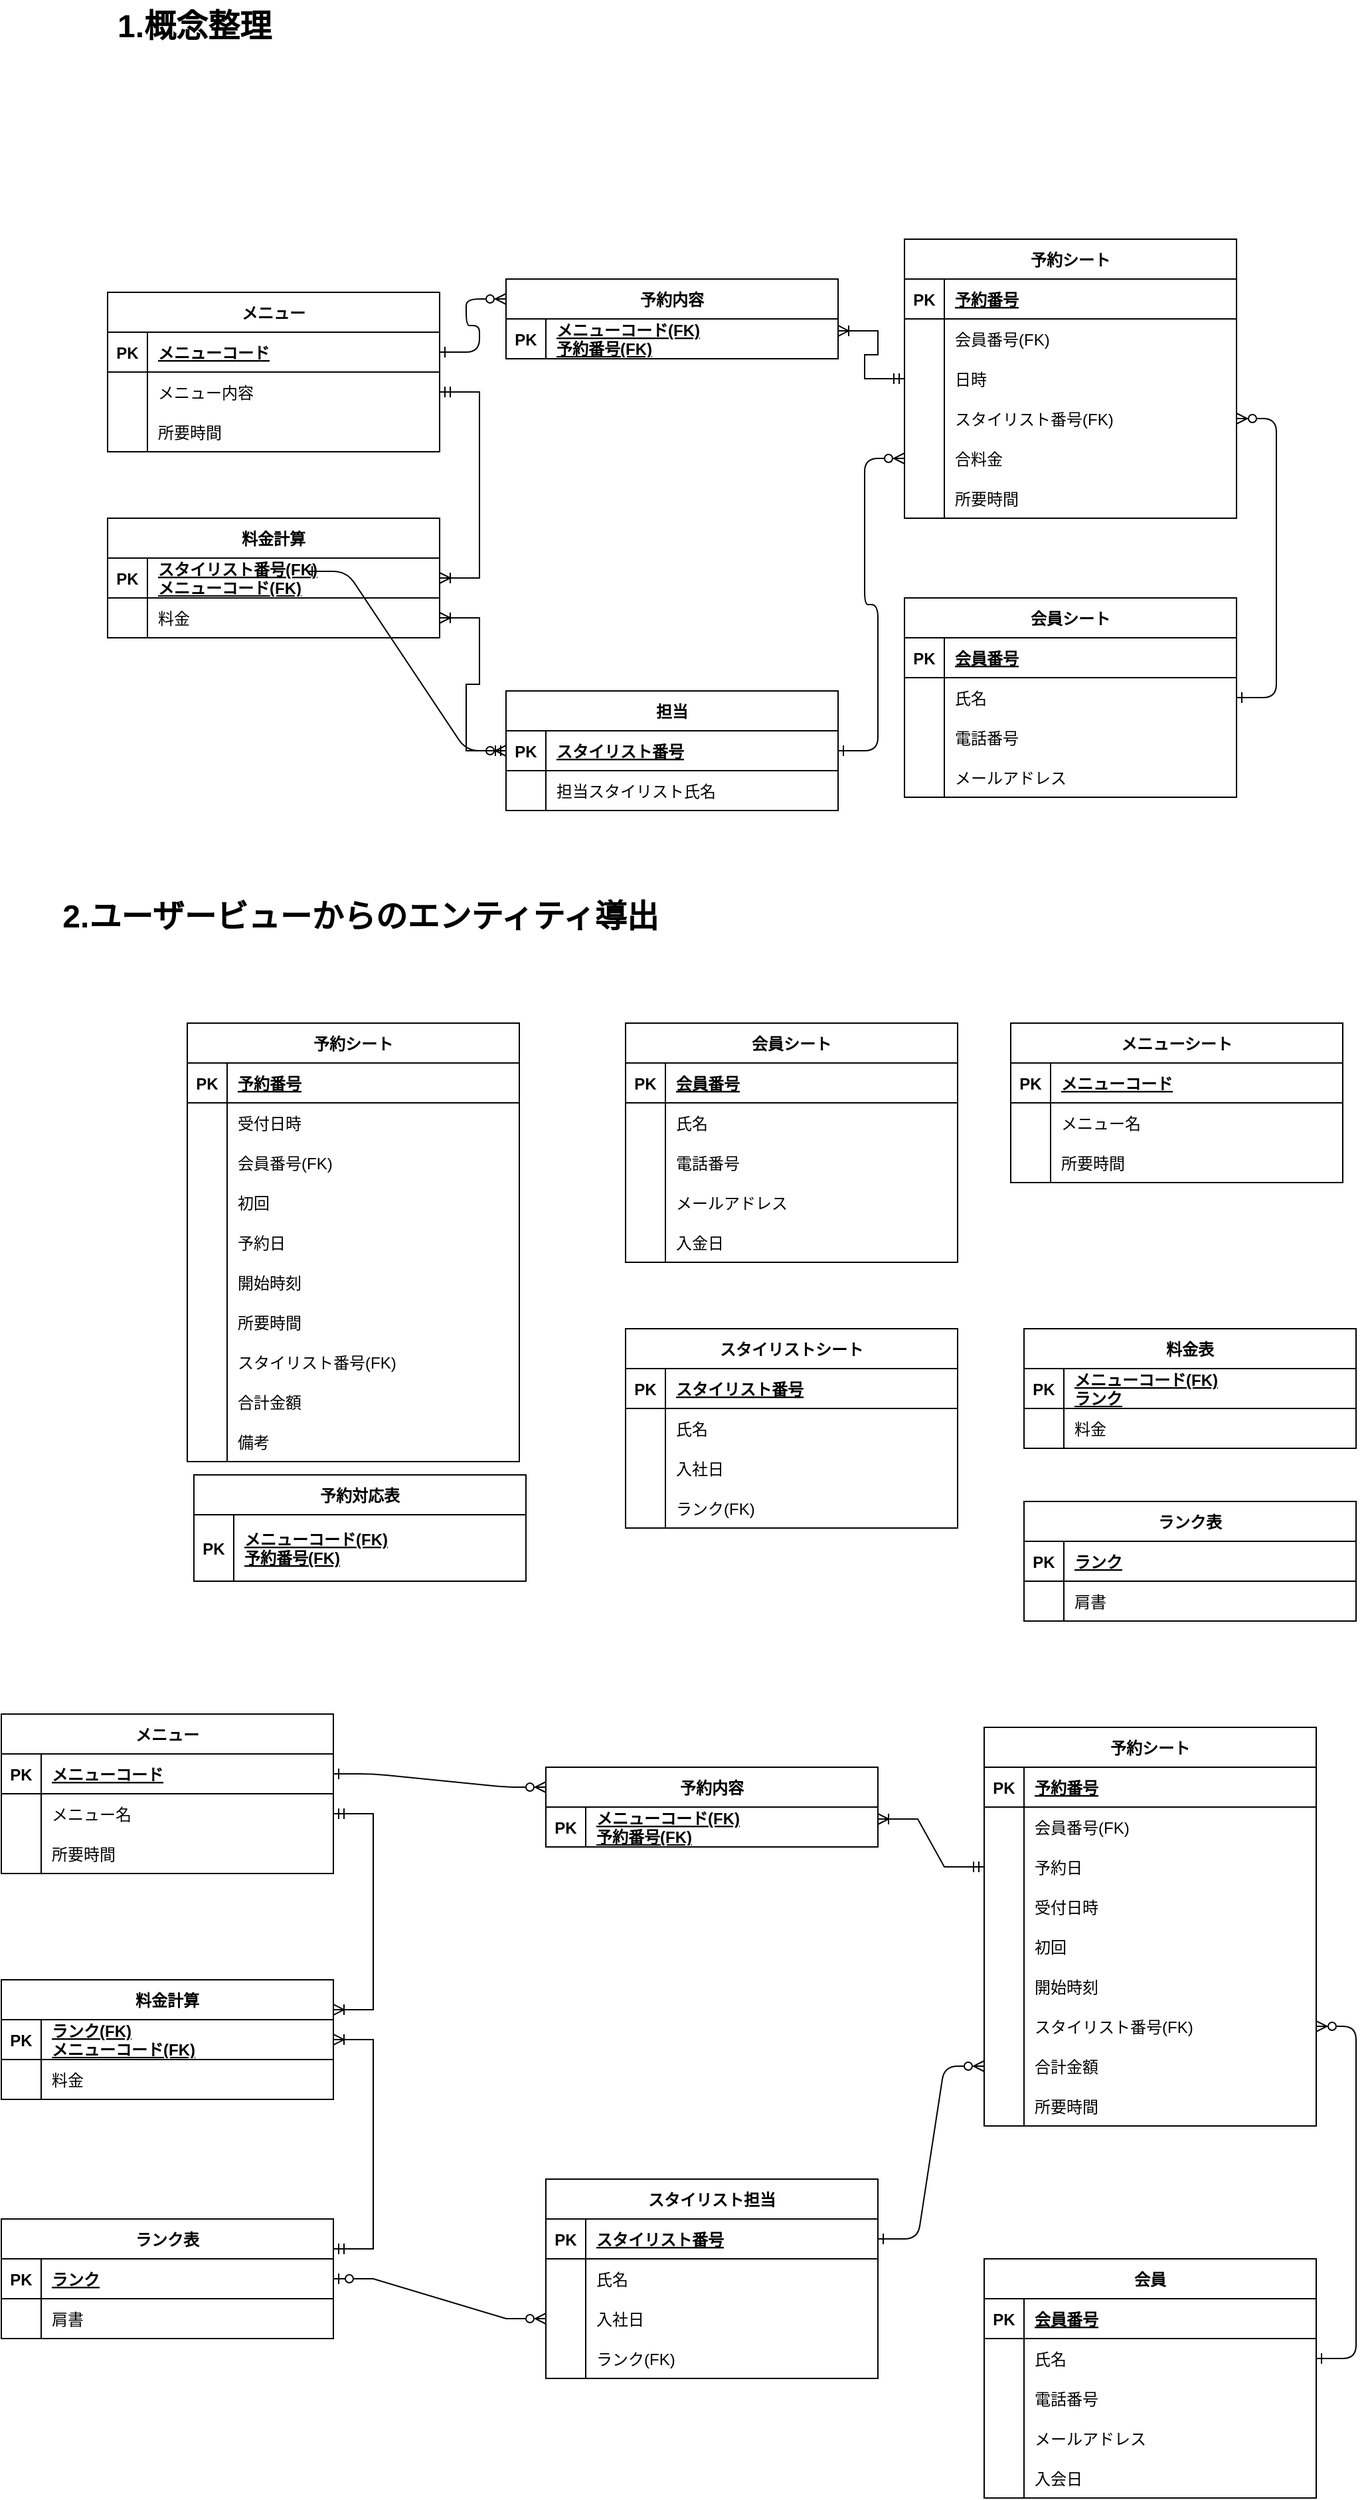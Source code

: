 <mxfile version="24.4.0" type="github">
  <diagram id="R2lEEEUBdFMjLlhIrx00" name="Page-1">
    <mxGraphModel dx="1861" dy="512" grid="1" gridSize="10" guides="1" tooltips="1" connect="1" arrows="1" fold="1" page="1" pageScale="1" pageWidth="850" pageHeight="1100" math="0" shadow="0" extFonts="Permanent Marker^https://fonts.googleapis.com/css?family=Permanent+Marker">
      <root>
        <mxCell id="0" />
        <mxCell id="1" parent="0" />
        <mxCell id="C-vyLk0tnHw3VtMMgP7b-12" value="" style="edgeStyle=entityRelationEdgeStyle;endArrow=ERzeroToMany;startArrow=ERone;endFill=1;startFill=0;exitX=1;exitY=0.5;exitDx=0;exitDy=0;entryX=1;entryY=0.5;entryDx=0;entryDy=0;" parent="1" source="C-vyLk0tnHw3VtMMgP7b-6" target="EyYZbLArwLH3U74_FKR4-13" edge="1">
          <mxGeometry width="100" height="100" relative="1" as="geometry">
            <mxPoint x="780" y="430" as="sourcePoint" />
            <mxPoint x="780" y="150" as="targetPoint" />
          </mxGeometry>
        </mxCell>
        <mxCell id="C-vyLk0tnHw3VtMMgP7b-2" value="会員シート" style="shape=table;startSize=30;container=1;collapsible=1;childLayout=tableLayout;fixedRows=1;rowLines=0;fontStyle=1;align=center;resizeLast=1;" parent="1" vertex="1">
          <mxGeometry x="450" y="550" width="250" height="150" as="geometry" />
        </mxCell>
        <mxCell id="C-vyLk0tnHw3VtMMgP7b-3" value="" style="shape=partialRectangle;collapsible=0;dropTarget=0;pointerEvents=0;fillColor=none;points=[[0,0.5],[1,0.5]];portConstraint=eastwest;top=0;left=0;right=0;bottom=1;" parent="C-vyLk0tnHw3VtMMgP7b-2" vertex="1">
          <mxGeometry y="30" width="250" height="30" as="geometry" />
        </mxCell>
        <mxCell id="C-vyLk0tnHw3VtMMgP7b-4" value="PK" style="shape=partialRectangle;overflow=hidden;connectable=0;fillColor=none;top=0;left=0;bottom=0;right=0;fontStyle=1;" parent="C-vyLk0tnHw3VtMMgP7b-3" vertex="1">
          <mxGeometry width="30" height="30" as="geometry">
            <mxRectangle width="30" height="30" as="alternateBounds" />
          </mxGeometry>
        </mxCell>
        <mxCell id="C-vyLk0tnHw3VtMMgP7b-5" value="会員番号" style="shape=partialRectangle;overflow=hidden;connectable=0;fillColor=none;top=0;left=0;bottom=0;right=0;align=left;spacingLeft=6;fontStyle=5;" parent="C-vyLk0tnHw3VtMMgP7b-3" vertex="1">
          <mxGeometry x="30" width="220" height="30" as="geometry">
            <mxRectangle width="220" height="30" as="alternateBounds" />
          </mxGeometry>
        </mxCell>
        <mxCell id="C-vyLk0tnHw3VtMMgP7b-6" value="" style="shape=partialRectangle;collapsible=0;dropTarget=0;pointerEvents=0;fillColor=none;points=[[0,0.5],[1,0.5]];portConstraint=eastwest;top=0;left=0;right=0;bottom=0;" parent="C-vyLk0tnHw3VtMMgP7b-2" vertex="1">
          <mxGeometry y="60" width="250" height="30" as="geometry" />
        </mxCell>
        <mxCell id="C-vyLk0tnHw3VtMMgP7b-7" value="" style="shape=partialRectangle;overflow=hidden;connectable=0;fillColor=none;top=0;left=0;bottom=0;right=0;" parent="C-vyLk0tnHw3VtMMgP7b-6" vertex="1">
          <mxGeometry width="30" height="30" as="geometry">
            <mxRectangle width="30" height="30" as="alternateBounds" />
          </mxGeometry>
        </mxCell>
        <mxCell id="C-vyLk0tnHw3VtMMgP7b-8" value="氏名" style="shape=partialRectangle;overflow=hidden;connectable=0;fillColor=none;top=0;left=0;bottom=0;right=0;align=left;spacingLeft=6;" parent="C-vyLk0tnHw3VtMMgP7b-6" vertex="1">
          <mxGeometry x="30" width="220" height="30" as="geometry">
            <mxRectangle width="220" height="30" as="alternateBounds" />
          </mxGeometry>
        </mxCell>
        <mxCell id="C-vyLk0tnHw3VtMMgP7b-9" value="" style="shape=partialRectangle;collapsible=0;dropTarget=0;pointerEvents=0;fillColor=none;points=[[0,0.5],[1,0.5]];portConstraint=eastwest;top=0;left=0;right=0;bottom=0;" parent="C-vyLk0tnHw3VtMMgP7b-2" vertex="1">
          <mxGeometry y="90" width="250" height="30" as="geometry" />
        </mxCell>
        <mxCell id="C-vyLk0tnHw3VtMMgP7b-10" value="" style="shape=partialRectangle;overflow=hidden;connectable=0;fillColor=none;top=0;left=0;bottom=0;right=0;" parent="C-vyLk0tnHw3VtMMgP7b-9" vertex="1">
          <mxGeometry width="30" height="30" as="geometry">
            <mxRectangle width="30" height="30" as="alternateBounds" />
          </mxGeometry>
        </mxCell>
        <mxCell id="C-vyLk0tnHw3VtMMgP7b-11" value="電話番号" style="shape=partialRectangle;overflow=hidden;connectable=0;fillColor=none;top=0;left=0;bottom=0;right=0;align=left;spacingLeft=6;" parent="C-vyLk0tnHw3VtMMgP7b-9" vertex="1">
          <mxGeometry x="30" width="220" height="30" as="geometry">
            <mxRectangle width="220" height="30" as="alternateBounds" />
          </mxGeometry>
        </mxCell>
        <mxCell id="EyYZbLArwLH3U74_FKR4-1" style="shape=partialRectangle;collapsible=0;dropTarget=0;pointerEvents=0;fillColor=none;points=[[0,0.5],[1,0.5]];portConstraint=eastwest;top=0;left=0;right=0;bottom=0;" vertex="1" parent="C-vyLk0tnHw3VtMMgP7b-2">
          <mxGeometry y="120" width="250" height="30" as="geometry" />
        </mxCell>
        <mxCell id="EyYZbLArwLH3U74_FKR4-2" style="shape=partialRectangle;overflow=hidden;connectable=0;fillColor=none;top=0;left=0;bottom=0;right=0;" vertex="1" parent="EyYZbLArwLH3U74_FKR4-1">
          <mxGeometry width="30" height="30" as="geometry">
            <mxRectangle width="30" height="30" as="alternateBounds" />
          </mxGeometry>
        </mxCell>
        <mxCell id="EyYZbLArwLH3U74_FKR4-3" value="メールアドレス" style="shape=partialRectangle;overflow=hidden;connectable=0;fillColor=none;top=0;left=0;bottom=0;right=0;align=left;spacingLeft=6;" vertex="1" parent="EyYZbLArwLH3U74_FKR4-1">
          <mxGeometry x="30" width="220" height="30" as="geometry">
            <mxRectangle width="220" height="30" as="alternateBounds" />
          </mxGeometry>
        </mxCell>
        <mxCell id="C-vyLk0tnHw3VtMMgP7b-13" value="予約シート" style="shape=table;startSize=30;container=1;collapsible=1;childLayout=tableLayout;fixedRows=1;rowLines=0;fontStyle=1;align=center;resizeLast=1;" parent="1" vertex="1">
          <mxGeometry x="450" y="280" width="250" height="210" as="geometry" />
        </mxCell>
        <mxCell id="C-vyLk0tnHw3VtMMgP7b-14" value="" style="shape=partialRectangle;collapsible=0;dropTarget=0;pointerEvents=0;fillColor=none;points=[[0,0.5],[1,0.5]];portConstraint=eastwest;top=0;left=0;right=0;bottom=1;" parent="C-vyLk0tnHw3VtMMgP7b-13" vertex="1">
          <mxGeometry y="30" width="250" height="30" as="geometry" />
        </mxCell>
        <mxCell id="C-vyLk0tnHw3VtMMgP7b-15" value="PK" style="shape=partialRectangle;overflow=hidden;connectable=0;fillColor=none;top=0;left=0;bottom=0;right=0;fontStyle=1;" parent="C-vyLk0tnHw3VtMMgP7b-14" vertex="1">
          <mxGeometry width="30" height="30" as="geometry">
            <mxRectangle width="30" height="30" as="alternateBounds" />
          </mxGeometry>
        </mxCell>
        <mxCell id="C-vyLk0tnHw3VtMMgP7b-16" value="予約番号" style="shape=partialRectangle;overflow=hidden;connectable=0;fillColor=none;top=0;left=0;bottom=0;right=0;align=left;spacingLeft=6;fontStyle=5;" parent="C-vyLk0tnHw3VtMMgP7b-14" vertex="1">
          <mxGeometry x="30" width="220" height="30" as="geometry">
            <mxRectangle width="220" height="30" as="alternateBounds" />
          </mxGeometry>
        </mxCell>
        <mxCell id="C-vyLk0tnHw3VtMMgP7b-17" value="" style="shape=partialRectangle;collapsible=0;dropTarget=0;pointerEvents=0;fillColor=none;points=[[0,0.5],[1,0.5]];portConstraint=eastwest;top=0;left=0;right=0;bottom=0;" parent="C-vyLk0tnHw3VtMMgP7b-13" vertex="1">
          <mxGeometry y="60" width="250" height="30" as="geometry" />
        </mxCell>
        <mxCell id="C-vyLk0tnHw3VtMMgP7b-18" value="" style="shape=partialRectangle;overflow=hidden;connectable=0;fillColor=none;top=0;left=0;bottom=0;right=0;" parent="C-vyLk0tnHw3VtMMgP7b-17" vertex="1">
          <mxGeometry width="30" height="30" as="geometry">
            <mxRectangle width="30" height="30" as="alternateBounds" />
          </mxGeometry>
        </mxCell>
        <mxCell id="C-vyLk0tnHw3VtMMgP7b-19" value="会員番号(FK)" style="shape=partialRectangle;overflow=hidden;connectable=0;fillColor=none;top=0;left=0;bottom=0;right=0;align=left;spacingLeft=6;" parent="C-vyLk0tnHw3VtMMgP7b-17" vertex="1">
          <mxGeometry x="30" width="220" height="30" as="geometry">
            <mxRectangle width="220" height="30" as="alternateBounds" />
          </mxGeometry>
        </mxCell>
        <mxCell id="EyYZbLArwLH3U74_FKR4-7" style="shape=partialRectangle;collapsible=0;dropTarget=0;pointerEvents=0;fillColor=none;points=[[0,0.5],[1,0.5]];portConstraint=eastwest;top=0;left=0;right=0;bottom=0;" vertex="1" parent="C-vyLk0tnHw3VtMMgP7b-13">
          <mxGeometry y="90" width="250" height="30" as="geometry" />
        </mxCell>
        <mxCell id="EyYZbLArwLH3U74_FKR4-8" style="shape=partialRectangle;overflow=hidden;connectable=0;fillColor=none;top=0;left=0;bottom=0;right=0;" vertex="1" parent="EyYZbLArwLH3U74_FKR4-7">
          <mxGeometry width="30" height="30" as="geometry">
            <mxRectangle width="30" height="30" as="alternateBounds" />
          </mxGeometry>
        </mxCell>
        <mxCell id="EyYZbLArwLH3U74_FKR4-9" value="日時" style="shape=partialRectangle;overflow=hidden;connectable=0;fillColor=none;top=0;left=0;bottom=0;right=0;align=left;spacingLeft=6;" vertex="1" parent="EyYZbLArwLH3U74_FKR4-7">
          <mxGeometry x="30" width="220" height="30" as="geometry">
            <mxRectangle width="220" height="30" as="alternateBounds" />
          </mxGeometry>
        </mxCell>
        <mxCell id="EyYZbLArwLH3U74_FKR4-13" style="shape=partialRectangle;collapsible=0;dropTarget=0;pointerEvents=0;fillColor=none;points=[[0,0.5],[1,0.5]];portConstraint=eastwest;top=0;left=0;right=0;bottom=0;" vertex="1" parent="C-vyLk0tnHw3VtMMgP7b-13">
          <mxGeometry y="120" width="250" height="30" as="geometry" />
        </mxCell>
        <mxCell id="EyYZbLArwLH3U74_FKR4-14" style="shape=partialRectangle;overflow=hidden;connectable=0;fillColor=none;top=0;left=0;bottom=0;right=0;" vertex="1" parent="EyYZbLArwLH3U74_FKR4-13">
          <mxGeometry width="30" height="30" as="geometry">
            <mxRectangle width="30" height="30" as="alternateBounds" />
          </mxGeometry>
        </mxCell>
        <mxCell id="EyYZbLArwLH3U74_FKR4-15" value="スタイリスト番号(FK)" style="shape=partialRectangle;overflow=hidden;connectable=0;fillColor=none;top=0;left=0;bottom=0;right=0;align=left;spacingLeft=6;" vertex="1" parent="EyYZbLArwLH3U74_FKR4-13">
          <mxGeometry x="30" width="220" height="30" as="geometry">
            <mxRectangle width="220" height="30" as="alternateBounds" />
          </mxGeometry>
        </mxCell>
        <mxCell id="EyYZbLArwLH3U74_FKR4-29" style="shape=partialRectangle;collapsible=0;dropTarget=0;pointerEvents=0;fillColor=none;points=[[0,0.5],[1,0.5]];portConstraint=eastwest;top=0;left=0;right=0;bottom=0;" vertex="1" parent="C-vyLk0tnHw3VtMMgP7b-13">
          <mxGeometry y="150" width="250" height="30" as="geometry" />
        </mxCell>
        <mxCell id="EyYZbLArwLH3U74_FKR4-30" style="shape=partialRectangle;overflow=hidden;connectable=0;fillColor=none;top=0;left=0;bottom=0;right=0;" vertex="1" parent="EyYZbLArwLH3U74_FKR4-29">
          <mxGeometry width="30" height="30" as="geometry">
            <mxRectangle width="30" height="30" as="alternateBounds" />
          </mxGeometry>
        </mxCell>
        <mxCell id="EyYZbLArwLH3U74_FKR4-31" value="合料金" style="shape=partialRectangle;overflow=hidden;connectable=0;fillColor=none;top=0;left=0;bottom=0;right=0;align=left;spacingLeft=6;" vertex="1" parent="EyYZbLArwLH3U74_FKR4-29">
          <mxGeometry x="30" width="220" height="30" as="geometry">
            <mxRectangle width="220" height="30" as="alternateBounds" />
          </mxGeometry>
        </mxCell>
        <mxCell id="EyYZbLArwLH3U74_FKR4-48" style="shape=partialRectangle;collapsible=0;dropTarget=0;pointerEvents=0;fillColor=none;points=[[0,0.5],[1,0.5]];portConstraint=eastwest;top=0;left=0;right=0;bottom=0;" vertex="1" parent="C-vyLk0tnHw3VtMMgP7b-13">
          <mxGeometry y="180" width="250" height="30" as="geometry" />
        </mxCell>
        <mxCell id="EyYZbLArwLH3U74_FKR4-49" style="shape=partialRectangle;overflow=hidden;connectable=0;fillColor=none;top=0;left=0;bottom=0;right=0;" vertex="1" parent="EyYZbLArwLH3U74_FKR4-48">
          <mxGeometry width="30" height="30" as="geometry">
            <mxRectangle width="30" height="30" as="alternateBounds" />
          </mxGeometry>
        </mxCell>
        <mxCell id="EyYZbLArwLH3U74_FKR4-50" value="所要時間" style="shape=partialRectangle;overflow=hidden;connectable=0;fillColor=none;top=0;left=0;bottom=0;right=0;align=left;spacingLeft=6;" vertex="1" parent="EyYZbLArwLH3U74_FKR4-48">
          <mxGeometry x="30" width="220" height="30" as="geometry">
            <mxRectangle width="220" height="30" as="alternateBounds" />
          </mxGeometry>
        </mxCell>
        <mxCell id="C-vyLk0tnHw3VtMMgP7b-23" value="担当" style="shape=table;startSize=30;container=1;collapsible=1;childLayout=tableLayout;fixedRows=1;rowLines=0;fontStyle=1;align=center;resizeLast=1;" parent="1" vertex="1">
          <mxGeometry x="150" y="620" width="250" height="90" as="geometry" />
        </mxCell>
        <mxCell id="C-vyLk0tnHw3VtMMgP7b-24" value="" style="shape=partialRectangle;collapsible=0;dropTarget=0;pointerEvents=0;fillColor=none;points=[[0,0.5],[1,0.5]];portConstraint=eastwest;top=0;left=0;right=0;bottom=1;" parent="C-vyLk0tnHw3VtMMgP7b-23" vertex="1">
          <mxGeometry y="30" width="250" height="30" as="geometry" />
        </mxCell>
        <mxCell id="C-vyLk0tnHw3VtMMgP7b-25" value="PK" style="shape=partialRectangle;overflow=hidden;connectable=0;fillColor=none;top=0;left=0;bottom=0;right=0;fontStyle=1;" parent="C-vyLk0tnHw3VtMMgP7b-24" vertex="1">
          <mxGeometry width="30" height="30" as="geometry">
            <mxRectangle width="30" height="30" as="alternateBounds" />
          </mxGeometry>
        </mxCell>
        <mxCell id="C-vyLk0tnHw3VtMMgP7b-26" value="スタイリスト番号" style="shape=partialRectangle;overflow=hidden;connectable=0;fillColor=none;top=0;left=0;bottom=0;right=0;align=left;spacingLeft=6;fontStyle=5;" parent="C-vyLk0tnHw3VtMMgP7b-24" vertex="1">
          <mxGeometry x="30" width="220" height="30" as="geometry">
            <mxRectangle width="220" height="30" as="alternateBounds" />
          </mxGeometry>
        </mxCell>
        <mxCell id="C-vyLk0tnHw3VtMMgP7b-27" value="" style="shape=partialRectangle;collapsible=0;dropTarget=0;pointerEvents=0;fillColor=none;points=[[0,0.5],[1,0.5]];portConstraint=eastwest;top=0;left=0;right=0;bottom=0;" parent="C-vyLk0tnHw3VtMMgP7b-23" vertex="1">
          <mxGeometry y="60" width="250" height="30" as="geometry" />
        </mxCell>
        <mxCell id="C-vyLk0tnHw3VtMMgP7b-28" value="" style="shape=partialRectangle;overflow=hidden;connectable=0;fillColor=none;top=0;left=0;bottom=0;right=0;" parent="C-vyLk0tnHw3VtMMgP7b-27" vertex="1">
          <mxGeometry width="30" height="30" as="geometry">
            <mxRectangle width="30" height="30" as="alternateBounds" />
          </mxGeometry>
        </mxCell>
        <mxCell id="C-vyLk0tnHw3VtMMgP7b-29" value="担当スタイリスト氏名" style="shape=partialRectangle;overflow=hidden;connectable=0;fillColor=none;top=0;left=0;bottom=0;right=0;align=left;spacingLeft=6;" parent="C-vyLk0tnHw3VtMMgP7b-27" vertex="1">
          <mxGeometry x="30" width="220" height="30" as="geometry">
            <mxRectangle width="220" height="30" as="alternateBounds" />
          </mxGeometry>
        </mxCell>
        <mxCell id="EyYZbLArwLH3U74_FKR4-16" value="メニュー" style="shape=table;startSize=30;container=1;collapsible=1;childLayout=tableLayout;fixedRows=1;rowLines=0;fontStyle=1;align=center;resizeLast=1;" vertex="1" parent="1">
          <mxGeometry x="-150" y="320" width="250" height="120" as="geometry" />
        </mxCell>
        <mxCell id="EyYZbLArwLH3U74_FKR4-17" value="" style="shape=partialRectangle;collapsible=0;dropTarget=0;pointerEvents=0;fillColor=none;points=[[0,0.5],[1,0.5]];portConstraint=eastwest;top=0;left=0;right=0;bottom=1;" vertex="1" parent="EyYZbLArwLH3U74_FKR4-16">
          <mxGeometry y="30" width="250" height="30" as="geometry" />
        </mxCell>
        <mxCell id="EyYZbLArwLH3U74_FKR4-18" value="PK" style="shape=partialRectangle;overflow=hidden;connectable=0;fillColor=none;top=0;left=0;bottom=0;right=0;fontStyle=1;" vertex="1" parent="EyYZbLArwLH3U74_FKR4-17">
          <mxGeometry width="30" height="30" as="geometry">
            <mxRectangle width="30" height="30" as="alternateBounds" />
          </mxGeometry>
        </mxCell>
        <mxCell id="EyYZbLArwLH3U74_FKR4-19" value="メニューコード" style="shape=partialRectangle;overflow=hidden;connectable=0;fillColor=none;top=0;left=0;bottom=0;right=0;align=left;spacingLeft=6;fontStyle=5;" vertex="1" parent="EyYZbLArwLH3U74_FKR4-17">
          <mxGeometry x="30" width="220" height="30" as="geometry">
            <mxRectangle width="220" height="30" as="alternateBounds" />
          </mxGeometry>
        </mxCell>
        <mxCell id="EyYZbLArwLH3U74_FKR4-42" style="shape=partialRectangle;collapsible=0;dropTarget=0;pointerEvents=0;fillColor=none;points=[[0,0.5],[1,0.5]];portConstraint=eastwest;top=0;left=0;right=0;bottom=0;" vertex="1" parent="EyYZbLArwLH3U74_FKR4-16">
          <mxGeometry y="60" width="250" height="30" as="geometry" />
        </mxCell>
        <mxCell id="EyYZbLArwLH3U74_FKR4-43" style="shape=partialRectangle;overflow=hidden;connectable=0;fillColor=none;top=0;left=0;bottom=0;right=0;" vertex="1" parent="EyYZbLArwLH3U74_FKR4-42">
          <mxGeometry width="30" height="30" as="geometry">
            <mxRectangle width="30" height="30" as="alternateBounds" />
          </mxGeometry>
        </mxCell>
        <mxCell id="EyYZbLArwLH3U74_FKR4-44" value="メニュー内容" style="shape=partialRectangle;overflow=hidden;connectable=0;fillColor=none;top=0;left=0;bottom=0;right=0;align=left;spacingLeft=6;" vertex="1" parent="EyYZbLArwLH3U74_FKR4-42">
          <mxGeometry x="30" width="220" height="30" as="geometry">
            <mxRectangle width="220" height="30" as="alternateBounds" />
          </mxGeometry>
        </mxCell>
        <mxCell id="EyYZbLArwLH3U74_FKR4-76" style="shape=partialRectangle;collapsible=0;dropTarget=0;pointerEvents=0;fillColor=none;points=[[0,0.5],[1,0.5]];portConstraint=eastwest;top=0;left=0;right=0;bottom=0;" vertex="1" parent="EyYZbLArwLH3U74_FKR4-16">
          <mxGeometry y="90" width="250" height="30" as="geometry" />
        </mxCell>
        <mxCell id="EyYZbLArwLH3U74_FKR4-77" style="shape=partialRectangle;overflow=hidden;connectable=0;fillColor=none;top=0;left=0;bottom=0;right=0;" vertex="1" parent="EyYZbLArwLH3U74_FKR4-76">
          <mxGeometry width="30" height="30" as="geometry">
            <mxRectangle width="30" height="30" as="alternateBounds" />
          </mxGeometry>
        </mxCell>
        <mxCell id="EyYZbLArwLH3U74_FKR4-78" value="所要時間" style="shape=partialRectangle;overflow=hidden;connectable=0;fillColor=none;top=0;left=0;bottom=0;right=0;align=left;spacingLeft=6;" vertex="1" parent="EyYZbLArwLH3U74_FKR4-76">
          <mxGeometry x="30" width="220" height="30" as="geometry">
            <mxRectangle width="220" height="30" as="alternateBounds" />
          </mxGeometry>
        </mxCell>
        <mxCell id="EyYZbLArwLH3U74_FKR4-32" value="予約内容" style="shape=table;startSize=30;container=1;collapsible=1;childLayout=tableLayout;fixedRows=1;rowLines=0;fontStyle=1;align=center;resizeLast=1;" vertex="1" parent="1">
          <mxGeometry x="150" y="310" width="250" height="60" as="geometry" />
        </mxCell>
        <mxCell id="EyYZbLArwLH3U74_FKR4-33" value="" style="shape=partialRectangle;collapsible=0;dropTarget=0;pointerEvents=0;fillColor=none;points=[[0,0.5],[1,0.5]];portConstraint=eastwest;top=0;left=0;right=0;bottom=1;" vertex="1" parent="EyYZbLArwLH3U74_FKR4-32">
          <mxGeometry y="30" width="250" height="30" as="geometry" />
        </mxCell>
        <mxCell id="EyYZbLArwLH3U74_FKR4-34" value="PK" style="shape=partialRectangle;overflow=hidden;connectable=0;fillColor=none;top=0;left=0;bottom=0;right=0;fontStyle=1;" vertex="1" parent="EyYZbLArwLH3U74_FKR4-33">
          <mxGeometry width="30" height="30" as="geometry">
            <mxRectangle width="30" height="30" as="alternateBounds" />
          </mxGeometry>
        </mxCell>
        <mxCell id="EyYZbLArwLH3U74_FKR4-35" value="メニューコード(FK)&#xa;予約番号(FK)" style="shape=partialRectangle;overflow=hidden;connectable=0;fillColor=none;top=0;left=0;bottom=0;right=0;align=left;spacingLeft=6;fontStyle=5;" vertex="1" parent="EyYZbLArwLH3U74_FKR4-33">
          <mxGeometry x="30" width="220" height="30" as="geometry">
            <mxRectangle width="220" height="30" as="alternateBounds" />
          </mxGeometry>
        </mxCell>
        <mxCell id="EyYZbLArwLH3U74_FKR4-60" value="" style="edgeStyle=entityRelationEdgeStyle;fontSize=12;html=1;endArrow=ERoneToMany;startArrow=ERmandOne;rounded=0;exitX=0;exitY=0.5;exitDx=0;exitDy=0;entryX=1;entryY=0.3;entryDx=0;entryDy=0;entryPerimeter=0;" edge="1" parent="1" source="EyYZbLArwLH3U74_FKR4-7" target="EyYZbLArwLH3U74_FKR4-33">
          <mxGeometry width="100" height="100" relative="1" as="geometry">
            <mxPoint x="230" y="450" as="sourcePoint" />
            <mxPoint x="290" y="430" as="targetPoint" />
            <Array as="points">
              <mxPoint x="290" y="465" />
            </Array>
          </mxGeometry>
        </mxCell>
        <mxCell id="EyYZbLArwLH3U74_FKR4-61" value="" style="edgeStyle=entityRelationEdgeStyle;endArrow=ERzeroToMany;startArrow=ERone;endFill=1;startFill=0;exitX=1;exitY=0.5;exitDx=0;exitDy=0;entryX=0;entryY=0.5;entryDx=0;entryDy=0;" edge="1" parent="1" source="C-vyLk0tnHw3VtMMgP7b-24" target="EyYZbLArwLH3U74_FKR4-29">
          <mxGeometry width="100" height="100" relative="1" as="geometry">
            <mxPoint x="490" y="530" as="sourcePoint" />
            <mxPoint x="410" y="610" as="targetPoint" />
          </mxGeometry>
        </mxCell>
        <mxCell id="EyYZbLArwLH3U74_FKR4-62" value="" style="edgeStyle=entityRelationEdgeStyle;endArrow=ERzeroToMany;startArrow=ERone;endFill=1;startFill=0;exitX=1;exitY=0.5;exitDx=0;exitDy=0;entryX=0;entryY=0.5;entryDx=0;entryDy=0;" edge="1" parent="1" source="EyYZbLArwLH3U74_FKR4-45" target="C-vyLk0tnHw3VtMMgP7b-24">
          <mxGeometry width="100" height="100" relative="1" as="geometry">
            <mxPoint y="530" as="sourcePoint" />
            <mxPoint x="-80" y="550" as="targetPoint" />
          </mxGeometry>
        </mxCell>
        <mxCell id="EyYZbLArwLH3U74_FKR4-66" value="料金計算" style="shape=table;startSize=30;container=1;collapsible=1;childLayout=tableLayout;fixedRows=1;rowLines=0;fontStyle=1;align=center;resizeLast=1;" vertex="1" parent="1">
          <mxGeometry x="-150" y="490" width="250" height="90" as="geometry" />
        </mxCell>
        <mxCell id="EyYZbLArwLH3U74_FKR4-67" value="" style="shape=partialRectangle;collapsible=0;dropTarget=0;pointerEvents=0;fillColor=none;points=[[0,0.5],[1,0.5]];portConstraint=eastwest;top=0;left=0;right=0;bottom=1;" vertex="1" parent="EyYZbLArwLH3U74_FKR4-66">
          <mxGeometry y="30" width="250" height="30" as="geometry" />
        </mxCell>
        <mxCell id="EyYZbLArwLH3U74_FKR4-68" value="PK" style="shape=partialRectangle;overflow=hidden;connectable=0;fillColor=none;top=0;left=0;bottom=0;right=0;fontStyle=1;" vertex="1" parent="EyYZbLArwLH3U74_FKR4-67">
          <mxGeometry width="30" height="30" as="geometry">
            <mxRectangle width="30" height="30" as="alternateBounds" />
          </mxGeometry>
        </mxCell>
        <mxCell id="EyYZbLArwLH3U74_FKR4-69" value="スタイリスト番号(FK)&#xa;メニューコード(FK)" style="shape=partialRectangle;overflow=hidden;connectable=0;fillColor=none;top=0;left=0;bottom=0;right=0;align=left;spacingLeft=6;fontStyle=5;" vertex="1" parent="EyYZbLArwLH3U74_FKR4-67">
          <mxGeometry x="30" width="220" height="30" as="geometry">
            <mxRectangle width="220" height="30" as="alternateBounds" />
          </mxGeometry>
        </mxCell>
        <mxCell id="EyYZbLArwLH3U74_FKR4-70" value="" style="shape=partialRectangle;collapsible=0;dropTarget=0;pointerEvents=0;fillColor=none;points=[[0,0.5],[1,0.5]];portConstraint=eastwest;top=0;left=0;right=0;bottom=0;" vertex="1" parent="EyYZbLArwLH3U74_FKR4-66">
          <mxGeometry y="60" width="250" height="30" as="geometry" />
        </mxCell>
        <mxCell id="EyYZbLArwLH3U74_FKR4-71" value="" style="shape=partialRectangle;overflow=hidden;connectable=0;fillColor=none;top=0;left=0;bottom=0;right=0;" vertex="1" parent="EyYZbLArwLH3U74_FKR4-70">
          <mxGeometry width="30" height="30" as="geometry">
            <mxRectangle width="30" height="30" as="alternateBounds" />
          </mxGeometry>
        </mxCell>
        <mxCell id="EyYZbLArwLH3U74_FKR4-72" value="料金" style="shape=partialRectangle;overflow=hidden;connectable=0;fillColor=none;top=0;left=0;bottom=0;right=0;align=left;spacingLeft=6;" vertex="1" parent="EyYZbLArwLH3U74_FKR4-70">
          <mxGeometry x="30" width="220" height="30" as="geometry">
            <mxRectangle width="220" height="30" as="alternateBounds" />
          </mxGeometry>
        </mxCell>
        <mxCell id="EyYZbLArwLH3U74_FKR4-73" value="" style="edgeStyle=entityRelationEdgeStyle;endArrow=ERzeroToMany;startArrow=ERone;endFill=1;startFill=0;exitX=1;exitY=0.5;exitDx=0;exitDy=0;entryX=0;entryY=0.25;entryDx=0;entryDy=0;" edge="1" parent="1" source="EyYZbLArwLH3U74_FKR4-17" target="EyYZbLArwLH3U74_FKR4-32">
          <mxGeometry width="100" height="100" relative="1" as="geometry">
            <mxPoint x="110" y="560" as="sourcePoint" />
            <mxPoint x="180" y="390" as="targetPoint" />
          </mxGeometry>
        </mxCell>
        <mxCell id="EyYZbLArwLH3U74_FKR4-79" value="" style="edgeStyle=entityRelationEdgeStyle;fontSize=12;html=1;endArrow=ERoneToMany;startArrow=ERmandOne;rounded=0;exitX=0;exitY=0.5;exitDx=0;exitDy=0;entryX=1;entryY=0.5;entryDx=0;entryDy=0;" edge="1" parent="1" source="C-vyLk0tnHw3VtMMgP7b-24" target="EyYZbLArwLH3U74_FKR4-70">
          <mxGeometry width="100" height="100" relative="1" as="geometry">
            <mxPoint x="70" y="656" as="sourcePoint" />
            <mxPoint x="20" y="620" as="targetPoint" />
            <Array as="points">
              <mxPoint x="-90" y="736" />
            </Array>
          </mxGeometry>
        </mxCell>
        <mxCell id="EyYZbLArwLH3U74_FKR4-80" value="" style="edgeStyle=entityRelationEdgeStyle;fontSize=12;html=1;endArrow=ERoneToMany;startArrow=ERmandOne;rounded=0;exitX=1;exitY=0.5;exitDx=0;exitDy=0;entryX=1;entryY=0.5;entryDx=0;entryDy=0;" edge="1" parent="1" source="EyYZbLArwLH3U74_FKR4-42" target="EyYZbLArwLH3U74_FKR4-67">
          <mxGeometry width="100" height="100" relative="1" as="geometry">
            <mxPoint x="280" y="476" as="sourcePoint" />
            <mxPoint x="230" y="440" as="targetPoint" />
            <Array as="points">
              <mxPoint x="120" y="556" />
            </Array>
          </mxGeometry>
        </mxCell>
        <mxCell id="EyYZbLArwLH3U74_FKR4-81" value="1.概念整理" style="text;strokeColor=none;fillColor=none;html=1;fontSize=24;fontStyle=1;verticalAlign=middle;align=center;" vertex="1" parent="1">
          <mxGeometry x="-160" y="100" width="150" height="40" as="geometry" />
        </mxCell>
        <mxCell id="EyYZbLArwLH3U74_FKR4-83" value="2.ユーザービューからのエンティティ導出" style="text;strokeColor=none;fillColor=none;html=1;fontSize=24;fontStyle=1;verticalAlign=middle;align=center;" vertex="1" parent="1">
          <mxGeometry x="-220" y="770" width="520" height="40" as="geometry" />
        </mxCell>
        <mxCell id="EyYZbLArwLH3U74_FKR4-84" value="予約シート" style="shape=table;startSize=30;container=1;collapsible=1;childLayout=tableLayout;fixedRows=1;rowLines=0;fontStyle=1;align=center;resizeLast=1;" vertex="1" parent="1">
          <mxGeometry x="-90" y="870" width="250" height="330" as="geometry" />
        </mxCell>
        <mxCell id="EyYZbLArwLH3U74_FKR4-85" value="" style="shape=partialRectangle;collapsible=0;dropTarget=0;pointerEvents=0;fillColor=none;points=[[0,0.5],[1,0.5]];portConstraint=eastwest;top=0;left=0;right=0;bottom=1;" vertex="1" parent="EyYZbLArwLH3U74_FKR4-84">
          <mxGeometry y="30" width="250" height="30" as="geometry" />
        </mxCell>
        <mxCell id="EyYZbLArwLH3U74_FKR4-86" value="PK" style="shape=partialRectangle;overflow=hidden;connectable=0;fillColor=none;top=0;left=0;bottom=0;right=0;fontStyle=1;" vertex="1" parent="EyYZbLArwLH3U74_FKR4-85">
          <mxGeometry width="30" height="30" as="geometry">
            <mxRectangle width="30" height="30" as="alternateBounds" />
          </mxGeometry>
        </mxCell>
        <mxCell id="EyYZbLArwLH3U74_FKR4-87" value="予約番号" style="shape=partialRectangle;overflow=hidden;connectable=0;fillColor=none;top=0;left=0;bottom=0;right=0;align=left;spacingLeft=6;fontStyle=5;" vertex="1" parent="EyYZbLArwLH3U74_FKR4-85">
          <mxGeometry x="30" width="220" height="30" as="geometry">
            <mxRectangle width="220" height="30" as="alternateBounds" />
          </mxGeometry>
        </mxCell>
        <mxCell id="EyYZbLArwLH3U74_FKR4-88" value="" style="shape=partialRectangle;collapsible=0;dropTarget=0;pointerEvents=0;fillColor=none;points=[[0,0.5],[1,0.5]];portConstraint=eastwest;top=0;left=0;right=0;bottom=0;" vertex="1" parent="EyYZbLArwLH3U74_FKR4-84">
          <mxGeometry y="60" width="250" height="30" as="geometry" />
        </mxCell>
        <mxCell id="EyYZbLArwLH3U74_FKR4-89" value="" style="shape=partialRectangle;overflow=hidden;connectable=0;fillColor=none;top=0;left=0;bottom=0;right=0;" vertex="1" parent="EyYZbLArwLH3U74_FKR4-88">
          <mxGeometry width="30" height="30" as="geometry">
            <mxRectangle width="30" height="30" as="alternateBounds" />
          </mxGeometry>
        </mxCell>
        <mxCell id="EyYZbLArwLH3U74_FKR4-90" value="受付日時" style="shape=partialRectangle;overflow=hidden;connectable=0;fillColor=none;top=0;left=0;bottom=0;right=0;align=left;spacingLeft=6;" vertex="1" parent="EyYZbLArwLH3U74_FKR4-88">
          <mxGeometry x="30" width="220" height="30" as="geometry">
            <mxRectangle width="220" height="30" as="alternateBounds" />
          </mxGeometry>
        </mxCell>
        <mxCell id="EyYZbLArwLH3U74_FKR4-171" style="shape=partialRectangle;collapsible=0;dropTarget=0;pointerEvents=0;fillColor=none;points=[[0,0.5],[1,0.5]];portConstraint=eastwest;top=0;left=0;right=0;bottom=0;" vertex="1" parent="EyYZbLArwLH3U74_FKR4-84">
          <mxGeometry y="90" width="250" height="30" as="geometry" />
        </mxCell>
        <mxCell id="EyYZbLArwLH3U74_FKR4-172" style="shape=partialRectangle;overflow=hidden;connectable=0;fillColor=none;top=0;left=0;bottom=0;right=0;" vertex="1" parent="EyYZbLArwLH3U74_FKR4-171">
          <mxGeometry width="30" height="30" as="geometry">
            <mxRectangle width="30" height="30" as="alternateBounds" />
          </mxGeometry>
        </mxCell>
        <mxCell id="EyYZbLArwLH3U74_FKR4-173" value="会員番号(FK)" style="shape=partialRectangle;overflow=hidden;connectable=0;fillColor=none;top=0;left=0;bottom=0;right=0;align=left;spacingLeft=6;" vertex="1" parent="EyYZbLArwLH3U74_FKR4-171">
          <mxGeometry x="30" width="220" height="30" as="geometry">
            <mxRectangle width="220" height="30" as="alternateBounds" />
          </mxGeometry>
        </mxCell>
        <mxCell id="EyYZbLArwLH3U74_FKR4-91" style="shape=partialRectangle;collapsible=0;dropTarget=0;pointerEvents=0;fillColor=none;points=[[0,0.5],[1,0.5]];portConstraint=eastwest;top=0;left=0;right=0;bottom=0;" vertex="1" parent="EyYZbLArwLH3U74_FKR4-84">
          <mxGeometry y="120" width="250" height="30" as="geometry" />
        </mxCell>
        <mxCell id="EyYZbLArwLH3U74_FKR4-92" style="shape=partialRectangle;overflow=hidden;connectable=0;fillColor=none;top=0;left=0;bottom=0;right=0;" vertex="1" parent="EyYZbLArwLH3U74_FKR4-91">
          <mxGeometry width="30" height="30" as="geometry">
            <mxRectangle width="30" height="30" as="alternateBounds" />
          </mxGeometry>
        </mxCell>
        <mxCell id="EyYZbLArwLH3U74_FKR4-93" value="初回" style="shape=partialRectangle;overflow=hidden;connectable=0;fillColor=none;top=0;left=0;bottom=0;right=0;align=left;spacingLeft=6;" vertex="1" parent="EyYZbLArwLH3U74_FKR4-91">
          <mxGeometry x="30" width="220" height="30" as="geometry">
            <mxRectangle width="220" height="30" as="alternateBounds" />
          </mxGeometry>
        </mxCell>
        <mxCell id="EyYZbLArwLH3U74_FKR4-165" style="shape=partialRectangle;collapsible=0;dropTarget=0;pointerEvents=0;fillColor=none;points=[[0,0.5],[1,0.5]];portConstraint=eastwest;top=0;left=0;right=0;bottom=0;" vertex="1" parent="EyYZbLArwLH3U74_FKR4-84">
          <mxGeometry y="150" width="250" height="30" as="geometry" />
        </mxCell>
        <mxCell id="EyYZbLArwLH3U74_FKR4-166" style="shape=partialRectangle;overflow=hidden;connectable=0;fillColor=none;top=0;left=0;bottom=0;right=0;" vertex="1" parent="EyYZbLArwLH3U74_FKR4-165">
          <mxGeometry width="30" height="30" as="geometry">
            <mxRectangle width="30" height="30" as="alternateBounds" />
          </mxGeometry>
        </mxCell>
        <mxCell id="EyYZbLArwLH3U74_FKR4-167" value="予約日" style="shape=partialRectangle;overflow=hidden;connectable=0;fillColor=none;top=0;left=0;bottom=0;right=0;align=left;spacingLeft=6;" vertex="1" parent="EyYZbLArwLH3U74_FKR4-165">
          <mxGeometry x="30" width="220" height="30" as="geometry">
            <mxRectangle width="220" height="30" as="alternateBounds" />
          </mxGeometry>
        </mxCell>
        <mxCell id="EyYZbLArwLH3U74_FKR4-94" style="shape=partialRectangle;collapsible=0;dropTarget=0;pointerEvents=0;fillColor=none;points=[[0,0.5],[1,0.5]];portConstraint=eastwest;top=0;left=0;right=0;bottom=0;" vertex="1" parent="EyYZbLArwLH3U74_FKR4-84">
          <mxGeometry y="180" width="250" height="30" as="geometry" />
        </mxCell>
        <mxCell id="EyYZbLArwLH3U74_FKR4-95" style="shape=partialRectangle;overflow=hidden;connectable=0;fillColor=none;top=0;left=0;bottom=0;right=0;" vertex="1" parent="EyYZbLArwLH3U74_FKR4-94">
          <mxGeometry width="30" height="30" as="geometry">
            <mxRectangle width="30" height="30" as="alternateBounds" />
          </mxGeometry>
        </mxCell>
        <mxCell id="EyYZbLArwLH3U74_FKR4-96" value="開始時刻" style="shape=partialRectangle;overflow=hidden;connectable=0;fillColor=none;top=0;left=0;bottom=0;right=0;align=left;spacingLeft=6;" vertex="1" parent="EyYZbLArwLH3U74_FKR4-94">
          <mxGeometry x="30" width="220" height="30" as="geometry">
            <mxRectangle width="220" height="30" as="alternateBounds" />
          </mxGeometry>
        </mxCell>
        <mxCell id="EyYZbLArwLH3U74_FKR4-168" style="shape=partialRectangle;collapsible=0;dropTarget=0;pointerEvents=0;fillColor=none;points=[[0,0.5],[1,0.5]];portConstraint=eastwest;top=0;left=0;right=0;bottom=0;" vertex="1" parent="EyYZbLArwLH3U74_FKR4-84">
          <mxGeometry y="210" width="250" height="30" as="geometry" />
        </mxCell>
        <mxCell id="EyYZbLArwLH3U74_FKR4-169" style="shape=partialRectangle;overflow=hidden;connectable=0;fillColor=none;top=0;left=0;bottom=0;right=0;" vertex="1" parent="EyYZbLArwLH3U74_FKR4-168">
          <mxGeometry width="30" height="30" as="geometry">
            <mxRectangle width="30" height="30" as="alternateBounds" />
          </mxGeometry>
        </mxCell>
        <mxCell id="EyYZbLArwLH3U74_FKR4-170" value="所要時間" style="shape=partialRectangle;overflow=hidden;connectable=0;fillColor=none;top=0;left=0;bottom=0;right=0;align=left;spacingLeft=6;" vertex="1" parent="EyYZbLArwLH3U74_FKR4-168">
          <mxGeometry x="30" width="220" height="30" as="geometry">
            <mxRectangle width="220" height="30" as="alternateBounds" />
          </mxGeometry>
        </mxCell>
        <mxCell id="EyYZbLArwLH3U74_FKR4-97" style="shape=partialRectangle;collapsible=0;dropTarget=0;pointerEvents=0;fillColor=none;points=[[0,0.5],[1,0.5]];portConstraint=eastwest;top=0;left=0;right=0;bottom=0;" vertex="1" parent="EyYZbLArwLH3U74_FKR4-84">
          <mxGeometry y="240" width="250" height="30" as="geometry" />
        </mxCell>
        <mxCell id="EyYZbLArwLH3U74_FKR4-98" style="shape=partialRectangle;overflow=hidden;connectable=0;fillColor=none;top=0;left=0;bottom=0;right=0;" vertex="1" parent="EyYZbLArwLH3U74_FKR4-97">
          <mxGeometry width="30" height="30" as="geometry">
            <mxRectangle width="30" height="30" as="alternateBounds" />
          </mxGeometry>
        </mxCell>
        <mxCell id="EyYZbLArwLH3U74_FKR4-99" value="スタイリスト番号(FK)" style="shape=partialRectangle;overflow=hidden;connectable=0;fillColor=none;top=0;left=0;bottom=0;right=0;align=left;spacingLeft=6;" vertex="1" parent="EyYZbLArwLH3U74_FKR4-97">
          <mxGeometry x="30" width="220" height="30" as="geometry">
            <mxRectangle width="220" height="30" as="alternateBounds" />
          </mxGeometry>
        </mxCell>
        <mxCell id="EyYZbLArwLH3U74_FKR4-100" style="shape=partialRectangle;collapsible=0;dropTarget=0;pointerEvents=0;fillColor=none;points=[[0,0.5],[1,0.5]];portConstraint=eastwest;top=0;left=0;right=0;bottom=0;" vertex="1" parent="EyYZbLArwLH3U74_FKR4-84">
          <mxGeometry y="270" width="250" height="30" as="geometry" />
        </mxCell>
        <mxCell id="EyYZbLArwLH3U74_FKR4-101" style="shape=partialRectangle;overflow=hidden;connectable=0;fillColor=none;top=0;left=0;bottom=0;right=0;" vertex="1" parent="EyYZbLArwLH3U74_FKR4-100">
          <mxGeometry width="30" height="30" as="geometry">
            <mxRectangle width="30" height="30" as="alternateBounds" />
          </mxGeometry>
        </mxCell>
        <mxCell id="EyYZbLArwLH3U74_FKR4-102" value="合計金額" style="shape=partialRectangle;overflow=hidden;connectable=0;fillColor=none;top=0;left=0;bottom=0;right=0;align=left;spacingLeft=6;" vertex="1" parent="EyYZbLArwLH3U74_FKR4-100">
          <mxGeometry x="30" width="220" height="30" as="geometry">
            <mxRectangle width="220" height="30" as="alternateBounds" />
          </mxGeometry>
        </mxCell>
        <mxCell id="EyYZbLArwLH3U74_FKR4-152" style="shape=partialRectangle;collapsible=0;dropTarget=0;pointerEvents=0;fillColor=none;points=[[0,0.5],[1,0.5]];portConstraint=eastwest;top=0;left=0;right=0;bottom=0;" vertex="1" parent="EyYZbLArwLH3U74_FKR4-84">
          <mxGeometry y="300" width="250" height="30" as="geometry" />
        </mxCell>
        <mxCell id="EyYZbLArwLH3U74_FKR4-153" style="shape=partialRectangle;overflow=hidden;connectable=0;fillColor=none;top=0;left=0;bottom=0;right=0;" vertex="1" parent="EyYZbLArwLH3U74_FKR4-152">
          <mxGeometry width="30" height="30" as="geometry">
            <mxRectangle width="30" height="30" as="alternateBounds" />
          </mxGeometry>
        </mxCell>
        <mxCell id="EyYZbLArwLH3U74_FKR4-154" value="備考" style="shape=partialRectangle;overflow=hidden;connectable=0;fillColor=none;top=0;left=0;bottom=0;right=0;align=left;spacingLeft=6;" vertex="1" parent="EyYZbLArwLH3U74_FKR4-152">
          <mxGeometry x="30" width="220" height="30" as="geometry">
            <mxRectangle width="220" height="30" as="alternateBounds" />
          </mxGeometry>
        </mxCell>
        <mxCell id="EyYZbLArwLH3U74_FKR4-103" value="会員シート" style="shape=table;startSize=30;container=1;collapsible=1;childLayout=tableLayout;fixedRows=1;rowLines=0;fontStyle=1;align=center;resizeLast=1;" vertex="1" parent="1">
          <mxGeometry x="240" y="870" width="250" height="180" as="geometry" />
        </mxCell>
        <mxCell id="EyYZbLArwLH3U74_FKR4-104" value="" style="shape=partialRectangle;collapsible=0;dropTarget=0;pointerEvents=0;fillColor=none;points=[[0,0.5],[1,0.5]];portConstraint=eastwest;top=0;left=0;right=0;bottom=1;" vertex="1" parent="EyYZbLArwLH3U74_FKR4-103">
          <mxGeometry y="30" width="250" height="30" as="geometry" />
        </mxCell>
        <mxCell id="EyYZbLArwLH3U74_FKR4-105" value="PK" style="shape=partialRectangle;overflow=hidden;connectable=0;fillColor=none;top=0;left=0;bottom=0;right=0;fontStyle=1;" vertex="1" parent="EyYZbLArwLH3U74_FKR4-104">
          <mxGeometry width="30" height="30" as="geometry">
            <mxRectangle width="30" height="30" as="alternateBounds" />
          </mxGeometry>
        </mxCell>
        <mxCell id="EyYZbLArwLH3U74_FKR4-106" value="会員番号" style="shape=partialRectangle;overflow=hidden;connectable=0;fillColor=none;top=0;left=0;bottom=0;right=0;align=left;spacingLeft=6;fontStyle=5;" vertex="1" parent="EyYZbLArwLH3U74_FKR4-104">
          <mxGeometry x="30" width="220" height="30" as="geometry">
            <mxRectangle width="220" height="30" as="alternateBounds" />
          </mxGeometry>
        </mxCell>
        <mxCell id="EyYZbLArwLH3U74_FKR4-107" value="" style="shape=partialRectangle;collapsible=0;dropTarget=0;pointerEvents=0;fillColor=none;points=[[0,0.5],[1,0.5]];portConstraint=eastwest;top=0;left=0;right=0;bottom=0;" vertex="1" parent="EyYZbLArwLH3U74_FKR4-103">
          <mxGeometry y="60" width="250" height="30" as="geometry" />
        </mxCell>
        <mxCell id="EyYZbLArwLH3U74_FKR4-108" value="" style="shape=partialRectangle;overflow=hidden;connectable=0;fillColor=none;top=0;left=0;bottom=0;right=0;" vertex="1" parent="EyYZbLArwLH3U74_FKR4-107">
          <mxGeometry width="30" height="30" as="geometry">
            <mxRectangle width="30" height="30" as="alternateBounds" />
          </mxGeometry>
        </mxCell>
        <mxCell id="EyYZbLArwLH3U74_FKR4-109" value="氏名" style="shape=partialRectangle;overflow=hidden;connectable=0;fillColor=none;top=0;left=0;bottom=0;right=0;align=left;spacingLeft=6;" vertex="1" parent="EyYZbLArwLH3U74_FKR4-107">
          <mxGeometry x="30" width="220" height="30" as="geometry">
            <mxRectangle width="220" height="30" as="alternateBounds" />
          </mxGeometry>
        </mxCell>
        <mxCell id="EyYZbLArwLH3U74_FKR4-110" value="" style="shape=partialRectangle;collapsible=0;dropTarget=0;pointerEvents=0;fillColor=none;points=[[0,0.5],[1,0.5]];portConstraint=eastwest;top=0;left=0;right=0;bottom=0;" vertex="1" parent="EyYZbLArwLH3U74_FKR4-103">
          <mxGeometry y="90" width="250" height="30" as="geometry" />
        </mxCell>
        <mxCell id="EyYZbLArwLH3U74_FKR4-111" value="" style="shape=partialRectangle;overflow=hidden;connectable=0;fillColor=none;top=0;left=0;bottom=0;right=0;" vertex="1" parent="EyYZbLArwLH3U74_FKR4-110">
          <mxGeometry width="30" height="30" as="geometry">
            <mxRectangle width="30" height="30" as="alternateBounds" />
          </mxGeometry>
        </mxCell>
        <mxCell id="EyYZbLArwLH3U74_FKR4-112" value="電話番号" style="shape=partialRectangle;overflow=hidden;connectable=0;fillColor=none;top=0;left=0;bottom=0;right=0;align=left;spacingLeft=6;" vertex="1" parent="EyYZbLArwLH3U74_FKR4-110">
          <mxGeometry x="30" width="220" height="30" as="geometry">
            <mxRectangle width="220" height="30" as="alternateBounds" />
          </mxGeometry>
        </mxCell>
        <mxCell id="EyYZbLArwLH3U74_FKR4-113" style="shape=partialRectangle;collapsible=0;dropTarget=0;pointerEvents=0;fillColor=none;points=[[0,0.5],[1,0.5]];portConstraint=eastwest;top=0;left=0;right=0;bottom=0;" vertex="1" parent="EyYZbLArwLH3U74_FKR4-103">
          <mxGeometry y="120" width="250" height="30" as="geometry" />
        </mxCell>
        <mxCell id="EyYZbLArwLH3U74_FKR4-114" style="shape=partialRectangle;overflow=hidden;connectable=0;fillColor=none;top=0;left=0;bottom=0;right=0;" vertex="1" parent="EyYZbLArwLH3U74_FKR4-113">
          <mxGeometry width="30" height="30" as="geometry">
            <mxRectangle width="30" height="30" as="alternateBounds" />
          </mxGeometry>
        </mxCell>
        <mxCell id="EyYZbLArwLH3U74_FKR4-115" value="メールアドレス" style="shape=partialRectangle;overflow=hidden;connectable=0;fillColor=none;top=0;left=0;bottom=0;right=0;align=left;spacingLeft=6;" vertex="1" parent="EyYZbLArwLH3U74_FKR4-113">
          <mxGeometry x="30" width="220" height="30" as="geometry">
            <mxRectangle width="220" height="30" as="alternateBounds" />
          </mxGeometry>
        </mxCell>
        <mxCell id="EyYZbLArwLH3U74_FKR4-133" style="shape=partialRectangle;collapsible=0;dropTarget=0;pointerEvents=0;fillColor=none;points=[[0,0.5],[1,0.5]];portConstraint=eastwest;top=0;left=0;right=0;bottom=0;" vertex="1" parent="EyYZbLArwLH3U74_FKR4-103">
          <mxGeometry y="150" width="250" height="30" as="geometry" />
        </mxCell>
        <mxCell id="EyYZbLArwLH3U74_FKR4-134" style="shape=partialRectangle;overflow=hidden;connectable=0;fillColor=none;top=0;left=0;bottom=0;right=0;" vertex="1" parent="EyYZbLArwLH3U74_FKR4-133">
          <mxGeometry width="30" height="30" as="geometry">
            <mxRectangle width="30" height="30" as="alternateBounds" />
          </mxGeometry>
        </mxCell>
        <mxCell id="EyYZbLArwLH3U74_FKR4-135" value="入金日" style="shape=partialRectangle;overflow=hidden;connectable=0;fillColor=none;top=0;left=0;bottom=0;right=0;align=left;spacingLeft=6;" vertex="1" parent="EyYZbLArwLH3U74_FKR4-133">
          <mxGeometry x="30" width="220" height="30" as="geometry">
            <mxRectangle width="220" height="30" as="alternateBounds" />
          </mxGeometry>
        </mxCell>
        <mxCell id="EyYZbLArwLH3U74_FKR4-116" value="メニューシート" style="shape=table;startSize=30;container=1;collapsible=1;childLayout=tableLayout;fixedRows=1;rowLines=0;fontStyle=1;align=center;resizeLast=1;" vertex="1" parent="1">
          <mxGeometry x="530" y="870" width="250" height="120" as="geometry" />
        </mxCell>
        <mxCell id="EyYZbLArwLH3U74_FKR4-117" value="" style="shape=partialRectangle;collapsible=0;dropTarget=0;pointerEvents=0;fillColor=none;points=[[0,0.5],[1,0.5]];portConstraint=eastwest;top=0;left=0;right=0;bottom=1;" vertex="1" parent="EyYZbLArwLH3U74_FKR4-116">
          <mxGeometry y="30" width="250" height="30" as="geometry" />
        </mxCell>
        <mxCell id="EyYZbLArwLH3U74_FKR4-118" value="PK" style="shape=partialRectangle;overflow=hidden;connectable=0;fillColor=none;top=0;left=0;bottom=0;right=0;fontStyle=1;" vertex="1" parent="EyYZbLArwLH3U74_FKR4-117">
          <mxGeometry width="30" height="30" as="geometry">
            <mxRectangle width="30" height="30" as="alternateBounds" />
          </mxGeometry>
        </mxCell>
        <mxCell id="EyYZbLArwLH3U74_FKR4-119" value="メニューコード" style="shape=partialRectangle;overflow=hidden;connectable=0;fillColor=none;top=0;left=0;bottom=0;right=0;align=left;spacingLeft=6;fontStyle=5;" vertex="1" parent="EyYZbLArwLH3U74_FKR4-117">
          <mxGeometry x="30" width="220" height="30" as="geometry">
            <mxRectangle width="220" height="30" as="alternateBounds" />
          </mxGeometry>
        </mxCell>
        <mxCell id="EyYZbLArwLH3U74_FKR4-120" style="shape=partialRectangle;collapsible=0;dropTarget=0;pointerEvents=0;fillColor=none;points=[[0,0.5],[1,0.5]];portConstraint=eastwest;top=0;left=0;right=0;bottom=0;" vertex="1" parent="EyYZbLArwLH3U74_FKR4-116">
          <mxGeometry y="60" width="250" height="30" as="geometry" />
        </mxCell>
        <mxCell id="EyYZbLArwLH3U74_FKR4-121" style="shape=partialRectangle;overflow=hidden;connectable=0;fillColor=none;top=0;left=0;bottom=0;right=0;" vertex="1" parent="EyYZbLArwLH3U74_FKR4-120">
          <mxGeometry width="30" height="30" as="geometry">
            <mxRectangle width="30" height="30" as="alternateBounds" />
          </mxGeometry>
        </mxCell>
        <mxCell id="EyYZbLArwLH3U74_FKR4-122" value="メニュー名" style="shape=partialRectangle;overflow=hidden;connectable=0;fillColor=none;top=0;left=0;bottom=0;right=0;align=left;spacingLeft=6;" vertex="1" parent="EyYZbLArwLH3U74_FKR4-120">
          <mxGeometry x="30" width="220" height="30" as="geometry">
            <mxRectangle width="220" height="30" as="alternateBounds" />
          </mxGeometry>
        </mxCell>
        <mxCell id="EyYZbLArwLH3U74_FKR4-123" style="shape=partialRectangle;collapsible=0;dropTarget=0;pointerEvents=0;fillColor=none;points=[[0,0.5],[1,0.5]];portConstraint=eastwest;top=0;left=0;right=0;bottom=0;" vertex="1" parent="EyYZbLArwLH3U74_FKR4-116">
          <mxGeometry y="90" width="250" height="30" as="geometry" />
        </mxCell>
        <mxCell id="EyYZbLArwLH3U74_FKR4-124" style="shape=partialRectangle;overflow=hidden;connectable=0;fillColor=none;top=0;left=0;bottom=0;right=0;" vertex="1" parent="EyYZbLArwLH3U74_FKR4-123">
          <mxGeometry width="30" height="30" as="geometry">
            <mxRectangle width="30" height="30" as="alternateBounds" />
          </mxGeometry>
        </mxCell>
        <mxCell id="EyYZbLArwLH3U74_FKR4-125" value="所要時間" style="shape=partialRectangle;overflow=hidden;connectable=0;fillColor=none;top=0;left=0;bottom=0;right=0;align=left;spacingLeft=6;" vertex="1" parent="EyYZbLArwLH3U74_FKR4-123">
          <mxGeometry x="30" width="220" height="30" as="geometry">
            <mxRectangle width="220" height="30" as="alternateBounds" />
          </mxGeometry>
        </mxCell>
        <mxCell id="EyYZbLArwLH3U74_FKR4-126" value="スタイリストシート" style="shape=table;startSize=30;container=1;collapsible=1;childLayout=tableLayout;fixedRows=1;rowLines=0;fontStyle=1;align=center;resizeLast=1;" vertex="1" parent="1">
          <mxGeometry x="240" y="1100" width="250" height="150" as="geometry" />
        </mxCell>
        <mxCell id="EyYZbLArwLH3U74_FKR4-127" value="" style="shape=partialRectangle;collapsible=0;dropTarget=0;pointerEvents=0;fillColor=none;points=[[0,0.5],[1,0.5]];portConstraint=eastwest;top=0;left=0;right=0;bottom=1;" vertex="1" parent="EyYZbLArwLH3U74_FKR4-126">
          <mxGeometry y="30" width="250" height="30" as="geometry" />
        </mxCell>
        <mxCell id="EyYZbLArwLH3U74_FKR4-128" value="PK" style="shape=partialRectangle;overflow=hidden;connectable=0;fillColor=none;top=0;left=0;bottom=0;right=0;fontStyle=1;" vertex="1" parent="EyYZbLArwLH3U74_FKR4-127">
          <mxGeometry width="30" height="30" as="geometry">
            <mxRectangle width="30" height="30" as="alternateBounds" />
          </mxGeometry>
        </mxCell>
        <mxCell id="EyYZbLArwLH3U74_FKR4-129" value="スタイリスト番号" style="shape=partialRectangle;overflow=hidden;connectable=0;fillColor=none;top=0;left=0;bottom=0;right=0;align=left;spacingLeft=6;fontStyle=5;" vertex="1" parent="EyYZbLArwLH3U74_FKR4-127">
          <mxGeometry x="30" width="220" height="30" as="geometry">
            <mxRectangle width="220" height="30" as="alternateBounds" />
          </mxGeometry>
        </mxCell>
        <mxCell id="EyYZbLArwLH3U74_FKR4-130" value="" style="shape=partialRectangle;collapsible=0;dropTarget=0;pointerEvents=0;fillColor=none;points=[[0,0.5],[1,0.5]];portConstraint=eastwest;top=0;left=0;right=0;bottom=0;" vertex="1" parent="EyYZbLArwLH3U74_FKR4-126">
          <mxGeometry y="60" width="250" height="30" as="geometry" />
        </mxCell>
        <mxCell id="EyYZbLArwLH3U74_FKR4-131" value="" style="shape=partialRectangle;overflow=hidden;connectable=0;fillColor=none;top=0;left=0;bottom=0;right=0;" vertex="1" parent="EyYZbLArwLH3U74_FKR4-130">
          <mxGeometry width="30" height="30" as="geometry">
            <mxRectangle width="30" height="30" as="alternateBounds" />
          </mxGeometry>
        </mxCell>
        <mxCell id="EyYZbLArwLH3U74_FKR4-132" value="氏名" style="shape=partialRectangle;overflow=hidden;connectable=0;fillColor=none;top=0;left=0;bottom=0;right=0;align=left;spacingLeft=6;" vertex="1" parent="EyYZbLArwLH3U74_FKR4-130">
          <mxGeometry x="30" width="220" height="30" as="geometry">
            <mxRectangle width="220" height="30" as="alternateBounds" />
          </mxGeometry>
        </mxCell>
        <mxCell id="EyYZbLArwLH3U74_FKR4-143" style="shape=partialRectangle;collapsible=0;dropTarget=0;pointerEvents=0;fillColor=none;points=[[0,0.5],[1,0.5]];portConstraint=eastwest;top=0;left=0;right=0;bottom=0;" vertex="1" parent="EyYZbLArwLH3U74_FKR4-126">
          <mxGeometry y="90" width="250" height="30" as="geometry" />
        </mxCell>
        <mxCell id="EyYZbLArwLH3U74_FKR4-144" style="shape=partialRectangle;overflow=hidden;connectable=0;fillColor=none;top=0;left=0;bottom=0;right=0;" vertex="1" parent="EyYZbLArwLH3U74_FKR4-143">
          <mxGeometry width="30" height="30" as="geometry">
            <mxRectangle width="30" height="30" as="alternateBounds" />
          </mxGeometry>
        </mxCell>
        <mxCell id="EyYZbLArwLH3U74_FKR4-145" value="入社日" style="shape=partialRectangle;overflow=hidden;connectable=0;fillColor=none;top=0;left=0;bottom=0;right=0;align=left;spacingLeft=6;" vertex="1" parent="EyYZbLArwLH3U74_FKR4-143">
          <mxGeometry x="30" width="220" height="30" as="geometry">
            <mxRectangle width="220" height="30" as="alternateBounds" />
          </mxGeometry>
        </mxCell>
        <mxCell id="EyYZbLArwLH3U74_FKR4-146" style="shape=partialRectangle;collapsible=0;dropTarget=0;pointerEvents=0;fillColor=none;points=[[0,0.5],[1,0.5]];portConstraint=eastwest;top=0;left=0;right=0;bottom=0;" vertex="1" parent="EyYZbLArwLH3U74_FKR4-126">
          <mxGeometry y="120" width="250" height="30" as="geometry" />
        </mxCell>
        <mxCell id="EyYZbLArwLH3U74_FKR4-147" style="shape=partialRectangle;overflow=hidden;connectable=0;fillColor=none;top=0;left=0;bottom=0;right=0;" vertex="1" parent="EyYZbLArwLH3U74_FKR4-146">
          <mxGeometry width="30" height="30" as="geometry">
            <mxRectangle width="30" height="30" as="alternateBounds" />
          </mxGeometry>
        </mxCell>
        <mxCell id="EyYZbLArwLH3U74_FKR4-148" value="ランク(FK)" style="shape=partialRectangle;overflow=hidden;connectable=0;fillColor=none;top=0;left=0;bottom=0;right=0;align=left;spacingLeft=6;" vertex="1" parent="EyYZbLArwLH3U74_FKR4-146">
          <mxGeometry x="30" width="220" height="30" as="geometry">
            <mxRectangle width="220" height="30" as="alternateBounds" />
          </mxGeometry>
        </mxCell>
        <mxCell id="EyYZbLArwLH3U74_FKR4-136" value="料金表" style="shape=table;startSize=30;container=1;collapsible=1;childLayout=tableLayout;fixedRows=1;rowLines=0;fontStyle=1;align=center;resizeLast=1;" vertex="1" parent="1">
          <mxGeometry x="540" y="1100" width="250" height="90" as="geometry" />
        </mxCell>
        <mxCell id="EyYZbLArwLH3U74_FKR4-137" value="" style="shape=partialRectangle;collapsible=0;dropTarget=0;pointerEvents=0;fillColor=none;points=[[0,0.5],[1,0.5]];portConstraint=eastwest;top=0;left=0;right=0;bottom=1;" vertex="1" parent="EyYZbLArwLH3U74_FKR4-136">
          <mxGeometry y="30" width="250" height="30" as="geometry" />
        </mxCell>
        <mxCell id="EyYZbLArwLH3U74_FKR4-138" value="PK" style="shape=partialRectangle;overflow=hidden;connectable=0;fillColor=none;top=0;left=0;bottom=0;right=0;fontStyle=1;" vertex="1" parent="EyYZbLArwLH3U74_FKR4-137">
          <mxGeometry width="30" height="30" as="geometry">
            <mxRectangle width="30" height="30" as="alternateBounds" />
          </mxGeometry>
        </mxCell>
        <mxCell id="EyYZbLArwLH3U74_FKR4-139" value="メニューコード(FK)&#xa;ランク" style="shape=partialRectangle;overflow=hidden;connectable=0;fillColor=none;top=0;left=0;bottom=0;right=0;align=left;spacingLeft=6;fontStyle=5;" vertex="1" parent="EyYZbLArwLH3U74_FKR4-137">
          <mxGeometry x="30" width="220" height="30" as="geometry">
            <mxRectangle width="220" height="30" as="alternateBounds" />
          </mxGeometry>
        </mxCell>
        <mxCell id="EyYZbLArwLH3U74_FKR4-140" value="" style="shape=partialRectangle;collapsible=0;dropTarget=0;pointerEvents=0;fillColor=none;points=[[0,0.5],[1,0.5]];portConstraint=eastwest;top=0;left=0;right=0;bottom=0;" vertex="1" parent="EyYZbLArwLH3U74_FKR4-136">
          <mxGeometry y="60" width="250" height="30" as="geometry" />
        </mxCell>
        <mxCell id="EyYZbLArwLH3U74_FKR4-141" value="" style="shape=partialRectangle;overflow=hidden;connectable=0;fillColor=none;top=0;left=0;bottom=0;right=0;" vertex="1" parent="EyYZbLArwLH3U74_FKR4-140">
          <mxGeometry width="30" height="30" as="geometry">
            <mxRectangle width="30" height="30" as="alternateBounds" />
          </mxGeometry>
        </mxCell>
        <mxCell id="EyYZbLArwLH3U74_FKR4-142" value="料金" style="shape=partialRectangle;overflow=hidden;connectable=0;fillColor=none;top=0;left=0;bottom=0;right=0;align=left;spacingLeft=6;" vertex="1" parent="EyYZbLArwLH3U74_FKR4-140">
          <mxGeometry x="30" width="220" height="30" as="geometry">
            <mxRectangle width="220" height="30" as="alternateBounds" />
          </mxGeometry>
        </mxCell>
        <mxCell id="EyYZbLArwLH3U74_FKR4-155" value="予約対応表" style="shape=table;startSize=30;container=1;collapsible=1;childLayout=tableLayout;fixedRows=1;rowLines=0;fontStyle=1;align=center;resizeLast=1;" vertex="1" parent="1">
          <mxGeometry x="-85" y="1210" width="250" height="80" as="geometry" />
        </mxCell>
        <mxCell id="EyYZbLArwLH3U74_FKR4-156" value="" style="shape=partialRectangle;collapsible=0;dropTarget=0;pointerEvents=0;fillColor=none;points=[[0,0.5],[1,0.5]];portConstraint=eastwest;top=0;left=0;right=0;bottom=1;" vertex="1" parent="EyYZbLArwLH3U74_FKR4-155">
          <mxGeometry y="30" width="250" height="50" as="geometry" />
        </mxCell>
        <mxCell id="EyYZbLArwLH3U74_FKR4-157" value="PK" style="shape=partialRectangle;overflow=hidden;connectable=0;fillColor=none;top=0;left=0;bottom=0;right=0;fontStyle=1;" vertex="1" parent="EyYZbLArwLH3U74_FKR4-156">
          <mxGeometry width="30" height="50" as="geometry">
            <mxRectangle width="30" height="50" as="alternateBounds" />
          </mxGeometry>
        </mxCell>
        <mxCell id="EyYZbLArwLH3U74_FKR4-158" value="メニューコード(FK)&#xa;予約番号(FK)" style="shape=partialRectangle;overflow=hidden;connectable=0;fillColor=none;top=0;left=0;bottom=0;right=0;align=left;spacingLeft=6;fontStyle=5;" vertex="1" parent="EyYZbLArwLH3U74_FKR4-156">
          <mxGeometry x="30" width="220" height="50" as="geometry">
            <mxRectangle width="220" height="50" as="alternateBounds" />
          </mxGeometry>
        </mxCell>
        <mxCell id="EyYZbLArwLH3U74_FKR4-174" value="ランク表" style="shape=table;startSize=30;container=1;collapsible=1;childLayout=tableLayout;fixedRows=1;rowLines=0;fontStyle=1;align=center;resizeLast=1;" vertex="1" parent="1">
          <mxGeometry x="540" y="1230" width="250" height="90" as="geometry" />
        </mxCell>
        <mxCell id="EyYZbLArwLH3U74_FKR4-175" value="" style="shape=partialRectangle;collapsible=0;dropTarget=0;pointerEvents=0;fillColor=none;points=[[0,0.5],[1,0.5]];portConstraint=eastwest;top=0;left=0;right=0;bottom=1;" vertex="1" parent="EyYZbLArwLH3U74_FKR4-174">
          <mxGeometry y="30" width="250" height="30" as="geometry" />
        </mxCell>
        <mxCell id="EyYZbLArwLH3U74_FKR4-176" value="PK" style="shape=partialRectangle;overflow=hidden;connectable=0;fillColor=none;top=0;left=0;bottom=0;right=0;fontStyle=1;" vertex="1" parent="EyYZbLArwLH3U74_FKR4-175">
          <mxGeometry width="30" height="30" as="geometry">
            <mxRectangle width="30" height="30" as="alternateBounds" />
          </mxGeometry>
        </mxCell>
        <mxCell id="EyYZbLArwLH3U74_FKR4-177" value="ランク" style="shape=partialRectangle;overflow=hidden;connectable=0;fillColor=none;top=0;left=0;bottom=0;right=0;align=left;spacingLeft=6;fontStyle=5;" vertex="1" parent="EyYZbLArwLH3U74_FKR4-175">
          <mxGeometry x="30" width="220" height="30" as="geometry">
            <mxRectangle width="220" height="30" as="alternateBounds" />
          </mxGeometry>
        </mxCell>
        <mxCell id="EyYZbLArwLH3U74_FKR4-178" style="shape=partialRectangle;collapsible=0;dropTarget=0;pointerEvents=0;fillColor=none;points=[[0,0.5],[1,0.5]];portConstraint=eastwest;top=0;left=0;right=0;bottom=0;" vertex="1" parent="EyYZbLArwLH3U74_FKR4-174">
          <mxGeometry y="60" width="250" height="30" as="geometry" />
        </mxCell>
        <mxCell id="EyYZbLArwLH3U74_FKR4-179" style="shape=partialRectangle;overflow=hidden;connectable=0;fillColor=none;top=0;left=0;bottom=0;right=0;" vertex="1" parent="EyYZbLArwLH3U74_FKR4-178">
          <mxGeometry width="30" height="30" as="geometry">
            <mxRectangle width="30" height="30" as="alternateBounds" />
          </mxGeometry>
        </mxCell>
        <mxCell id="EyYZbLArwLH3U74_FKR4-180" value="肩書" style="shape=partialRectangle;overflow=hidden;connectable=0;fillColor=none;top=0;left=0;bottom=0;right=0;align=left;spacingLeft=6;" vertex="1" parent="EyYZbLArwLH3U74_FKR4-178">
          <mxGeometry x="30" width="220" height="30" as="geometry">
            <mxRectangle width="220" height="30" as="alternateBounds" />
          </mxGeometry>
        </mxCell>
        <mxCell id="EyYZbLArwLH3U74_FKR4-184" value="" style="edgeStyle=entityRelationEdgeStyle;endArrow=ERzeroToMany;startArrow=ERone;endFill=1;startFill=0;exitX=1;exitY=0.5;exitDx=0;exitDy=0;entryX=1;entryY=0.5;entryDx=0;entryDy=0;" edge="1" parent="1" source="EyYZbLArwLH3U74_FKR4-189" target="EyYZbLArwLH3U74_FKR4-208">
          <mxGeometry width="100" height="100" relative="1" as="geometry">
            <mxPoint x="810" y="1550" as="sourcePoint" />
            <mxPoint x="810" y="1270" as="targetPoint" />
          </mxGeometry>
        </mxCell>
        <mxCell id="EyYZbLArwLH3U74_FKR4-185" value="会員" style="shape=table;startSize=30;container=1;collapsible=1;childLayout=tableLayout;fixedRows=1;rowLines=0;fontStyle=1;align=center;resizeLast=1;" vertex="1" parent="1">
          <mxGeometry x="510" y="1800" width="250" height="180" as="geometry" />
        </mxCell>
        <mxCell id="EyYZbLArwLH3U74_FKR4-186" value="" style="shape=partialRectangle;collapsible=0;dropTarget=0;pointerEvents=0;fillColor=none;points=[[0,0.5],[1,0.5]];portConstraint=eastwest;top=0;left=0;right=0;bottom=1;" vertex="1" parent="EyYZbLArwLH3U74_FKR4-185">
          <mxGeometry y="30" width="250" height="30" as="geometry" />
        </mxCell>
        <mxCell id="EyYZbLArwLH3U74_FKR4-187" value="PK" style="shape=partialRectangle;overflow=hidden;connectable=0;fillColor=none;top=0;left=0;bottom=0;right=0;fontStyle=1;" vertex="1" parent="EyYZbLArwLH3U74_FKR4-186">
          <mxGeometry width="30" height="30" as="geometry">
            <mxRectangle width="30" height="30" as="alternateBounds" />
          </mxGeometry>
        </mxCell>
        <mxCell id="EyYZbLArwLH3U74_FKR4-188" value="会員番号" style="shape=partialRectangle;overflow=hidden;connectable=0;fillColor=none;top=0;left=0;bottom=0;right=0;align=left;spacingLeft=6;fontStyle=5;" vertex="1" parent="EyYZbLArwLH3U74_FKR4-186">
          <mxGeometry x="30" width="220" height="30" as="geometry">
            <mxRectangle width="220" height="30" as="alternateBounds" />
          </mxGeometry>
        </mxCell>
        <mxCell id="EyYZbLArwLH3U74_FKR4-189" value="" style="shape=partialRectangle;collapsible=0;dropTarget=0;pointerEvents=0;fillColor=none;points=[[0,0.5],[1,0.5]];portConstraint=eastwest;top=0;left=0;right=0;bottom=0;" vertex="1" parent="EyYZbLArwLH3U74_FKR4-185">
          <mxGeometry y="60" width="250" height="30" as="geometry" />
        </mxCell>
        <mxCell id="EyYZbLArwLH3U74_FKR4-190" value="" style="shape=partialRectangle;overflow=hidden;connectable=0;fillColor=none;top=0;left=0;bottom=0;right=0;" vertex="1" parent="EyYZbLArwLH3U74_FKR4-189">
          <mxGeometry width="30" height="30" as="geometry">
            <mxRectangle width="30" height="30" as="alternateBounds" />
          </mxGeometry>
        </mxCell>
        <mxCell id="EyYZbLArwLH3U74_FKR4-191" value="氏名" style="shape=partialRectangle;overflow=hidden;connectable=0;fillColor=none;top=0;left=0;bottom=0;right=0;align=left;spacingLeft=6;" vertex="1" parent="EyYZbLArwLH3U74_FKR4-189">
          <mxGeometry x="30" width="220" height="30" as="geometry">
            <mxRectangle width="220" height="30" as="alternateBounds" />
          </mxGeometry>
        </mxCell>
        <mxCell id="EyYZbLArwLH3U74_FKR4-192" value="" style="shape=partialRectangle;collapsible=0;dropTarget=0;pointerEvents=0;fillColor=none;points=[[0,0.5],[1,0.5]];portConstraint=eastwest;top=0;left=0;right=0;bottom=0;" vertex="1" parent="EyYZbLArwLH3U74_FKR4-185">
          <mxGeometry y="90" width="250" height="30" as="geometry" />
        </mxCell>
        <mxCell id="EyYZbLArwLH3U74_FKR4-193" value="" style="shape=partialRectangle;overflow=hidden;connectable=0;fillColor=none;top=0;left=0;bottom=0;right=0;" vertex="1" parent="EyYZbLArwLH3U74_FKR4-192">
          <mxGeometry width="30" height="30" as="geometry">
            <mxRectangle width="30" height="30" as="alternateBounds" />
          </mxGeometry>
        </mxCell>
        <mxCell id="EyYZbLArwLH3U74_FKR4-194" value="電話番号" style="shape=partialRectangle;overflow=hidden;connectable=0;fillColor=none;top=0;left=0;bottom=0;right=0;align=left;spacingLeft=6;" vertex="1" parent="EyYZbLArwLH3U74_FKR4-192">
          <mxGeometry x="30" width="220" height="30" as="geometry">
            <mxRectangle width="220" height="30" as="alternateBounds" />
          </mxGeometry>
        </mxCell>
        <mxCell id="EyYZbLArwLH3U74_FKR4-195" style="shape=partialRectangle;collapsible=0;dropTarget=0;pointerEvents=0;fillColor=none;points=[[0,0.5],[1,0.5]];portConstraint=eastwest;top=0;left=0;right=0;bottom=0;" vertex="1" parent="EyYZbLArwLH3U74_FKR4-185">
          <mxGeometry y="120" width="250" height="30" as="geometry" />
        </mxCell>
        <mxCell id="EyYZbLArwLH3U74_FKR4-196" style="shape=partialRectangle;overflow=hidden;connectable=0;fillColor=none;top=0;left=0;bottom=0;right=0;" vertex="1" parent="EyYZbLArwLH3U74_FKR4-195">
          <mxGeometry width="30" height="30" as="geometry">
            <mxRectangle width="30" height="30" as="alternateBounds" />
          </mxGeometry>
        </mxCell>
        <mxCell id="EyYZbLArwLH3U74_FKR4-197" value="メールアドレス" style="shape=partialRectangle;overflow=hidden;connectable=0;fillColor=none;top=0;left=0;bottom=0;right=0;align=left;spacingLeft=6;" vertex="1" parent="EyYZbLArwLH3U74_FKR4-195">
          <mxGeometry x="30" width="220" height="30" as="geometry">
            <mxRectangle width="220" height="30" as="alternateBounds" />
          </mxGeometry>
        </mxCell>
        <mxCell id="EyYZbLArwLH3U74_FKR4-273" style="shape=partialRectangle;collapsible=0;dropTarget=0;pointerEvents=0;fillColor=none;points=[[0,0.5],[1,0.5]];portConstraint=eastwest;top=0;left=0;right=0;bottom=0;" vertex="1" parent="EyYZbLArwLH3U74_FKR4-185">
          <mxGeometry y="150" width="250" height="30" as="geometry" />
        </mxCell>
        <mxCell id="EyYZbLArwLH3U74_FKR4-274" style="shape=partialRectangle;overflow=hidden;connectable=0;fillColor=none;top=0;left=0;bottom=0;right=0;" vertex="1" parent="EyYZbLArwLH3U74_FKR4-273">
          <mxGeometry width="30" height="30" as="geometry">
            <mxRectangle width="30" height="30" as="alternateBounds" />
          </mxGeometry>
        </mxCell>
        <mxCell id="EyYZbLArwLH3U74_FKR4-275" value="入会日" style="shape=partialRectangle;overflow=hidden;connectable=0;fillColor=none;top=0;left=0;bottom=0;right=0;align=left;spacingLeft=6;" vertex="1" parent="EyYZbLArwLH3U74_FKR4-273">
          <mxGeometry x="30" width="220" height="30" as="geometry">
            <mxRectangle width="220" height="30" as="alternateBounds" />
          </mxGeometry>
        </mxCell>
        <mxCell id="EyYZbLArwLH3U74_FKR4-198" value="予約シート" style="shape=table;startSize=30;container=1;collapsible=1;childLayout=tableLayout;fixedRows=1;rowLines=0;fontStyle=1;align=center;resizeLast=1;" vertex="1" parent="1">
          <mxGeometry x="510" y="1400" width="250" height="300" as="geometry" />
        </mxCell>
        <mxCell id="EyYZbLArwLH3U74_FKR4-199" value="" style="shape=partialRectangle;collapsible=0;dropTarget=0;pointerEvents=0;fillColor=none;points=[[0,0.5],[1,0.5]];portConstraint=eastwest;top=0;left=0;right=0;bottom=1;" vertex="1" parent="EyYZbLArwLH3U74_FKR4-198">
          <mxGeometry y="30" width="250" height="30" as="geometry" />
        </mxCell>
        <mxCell id="EyYZbLArwLH3U74_FKR4-200" value="PK" style="shape=partialRectangle;overflow=hidden;connectable=0;fillColor=none;top=0;left=0;bottom=0;right=0;fontStyle=1;" vertex="1" parent="EyYZbLArwLH3U74_FKR4-199">
          <mxGeometry width="30" height="30" as="geometry">
            <mxRectangle width="30" height="30" as="alternateBounds" />
          </mxGeometry>
        </mxCell>
        <mxCell id="EyYZbLArwLH3U74_FKR4-201" value="予約番号" style="shape=partialRectangle;overflow=hidden;connectable=0;fillColor=none;top=0;left=0;bottom=0;right=0;align=left;spacingLeft=6;fontStyle=5;" vertex="1" parent="EyYZbLArwLH3U74_FKR4-199">
          <mxGeometry x="30" width="220" height="30" as="geometry">
            <mxRectangle width="220" height="30" as="alternateBounds" />
          </mxGeometry>
        </mxCell>
        <mxCell id="EyYZbLArwLH3U74_FKR4-202" value="" style="shape=partialRectangle;collapsible=0;dropTarget=0;pointerEvents=0;fillColor=none;points=[[0,0.5],[1,0.5]];portConstraint=eastwest;top=0;left=0;right=0;bottom=0;" vertex="1" parent="EyYZbLArwLH3U74_FKR4-198">
          <mxGeometry y="60" width="250" height="30" as="geometry" />
        </mxCell>
        <mxCell id="EyYZbLArwLH3U74_FKR4-203" value="" style="shape=partialRectangle;overflow=hidden;connectable=0;fillColor=none;top=0;left=0;bottom=0;right=0;" vertex="1" parent="EyYZbLArwLH3U74_FKR4-202">
          <mxGeometry width="30" height="30" as="geometry">
            <mxRectangle width="30" height="30" as="alternateBounds" />
          </mxGeometry>
        </mxCell>
        <mxCell id="EyYZbLArwLH3U74_FKR4-204" value="会員番号(FK)" style="shape=partialRectangle;overflow=hidden;connectable=0;fillColor=none;top=0;left=0;bottom=0;right=0;align=left;spacingLeft=6;" vertex="1" parent="EyYZbLArwLH3U74_FKR4-202">
          <mxGeometry x="30" width="220" height="30" as="geometry">
            <mxRectangle width="220" height="30" as="alternateBounds" />
          </mxGeometry>
        </mxCell>
        <mxCell id="EyYZbLArwLH3U74_FKR4-205" style="shape=partialRectangle;collapsible=0;dropTarget=0;pointerEvents=0;fillColor=none;points=[[0,0.5],[1,0.5]];portConstraint=eastwest;top=0;left=0;right=0;bottom=0;" vertex="1" parent="EyYZbLArwLH3U74_FKR4-198">
          <mxGeometry y="90" width="250" height="30" as="geometry" />
        </mxCell>
        <mxCell id="EyYZbLArwLH3U74_FKR4-206" style="shape=partialRectangle;overflow=hidden;connectable=0;fillColor=none;top=0;left=0;bottom=0;right=0;" vertex="1" parent="EyYZbLArwLH3U74_FKR4-205">
          <mxGeometry width="30" height="30" as="geometry">
            <mxRectangle width="30" height="30" as="alternateBounds" />
          </mxGeometry>
        </mxCell>
        <mxCell id="EyYZbLArwLH3U74_FKR4-207" value="予約日" style="shape=partialRectangle;overflow=hidden;connectable=0;fillColor=none;top=0;left=0;bottom=0;right=0;align=left;spacingLeft=6;" vertex="1" parent="EyYZbLArwLH3U74_FKR4-205">
          <mxGeometry x="30" width="220" height="30" as="geometry">
            <mxRectangle width="220" height="30" as="alternateBounds" />
          </mxGeometry>
        </mxCell>
        <mxCell id="EyYZbLArwLH3U74_FKR4-264" style="shape=partialRectangle;collapsible=0;dropTarget=0;pointerEvents=0;fillColor=none;points=[[0,0.5],[1,0.5]];portConstraint=eastwest;top=0;left=0;right=0;bottom=0;" vertex="1" parent="EyYZbLArwLH3U74_FKR4-198">
          <mxGeometry y="120" width="250" height="30" as="geometry" />
        </mxCell>
        <mxCell id="EyYZbLArwLH3U74_FKR4-265" style="shape=partialRectangle;overflow=hidden;connectable=0;fillColor=none;top=0;left=0;bottom=0;right=0;" vertex="1" parent="EyYZbLArwLH3U74_FKR4-264">
          <mxGeometry width="30" height="30" as="geometry">
            <mxRectangle width="30" height="30" as="alternateBounds" />
          </mxGeometry>
        </mxCell>
        <mxCell id="EyYZbLArwLH3U74_FKR4-266" value="受付日時" style="shape=partialRectangle;overflow=hidden;connectable=0;fillColor=none;top=0;left=0;bottom=0;right=0;align=left;spacingLeft=6;" vertex="1" parent="EyYZbLArwLH3U74_FKR4-264">
          <mxGeometry x="30" width="220" height="30" as="geometry">
            <mxRectangle width="220" height="30" as="alternateBounds" />
          </mxGeometry>
        </mxCell>
        <mxCell id="EyYZbLArwLH3U74_FKR4-267" style="shape=partialRectangle;collapsible=0;dropTarget=0;pointerEvents=0;fillColor=none;points=[[0,0.5],[1,0.5]];portConstraint=eastwest;top=0;left=0;right=0;bottom=0;" vertex="1" parent="EyYZbLArwLH3U74_FKR4-198">
          <mxGeometry y="150" width="250" height="30" as="geometry" />
        </mxCell>
        <mxCell id="EyYZbLArwLH3U74_FKR4-268" style="shape=partialRectangle;overflow=hidden;connectable=0;fillColor=none;top=0;left=0;bottom=0;right=0;" vertex="1" parent="EyYZbLArwLH3U74_FKR4-267">
          <mxGeometry width="30" height="30" as="geometry">
            <mxRectangle width="30" height="30" as="alternateBounds" />
          </mxGeometry>
        </mxCell>
        <mxCell id="EyYZbLArwLH3U74_FKR4-269" value="初回" style="shape=partialRectangle;overflow=hidden;connectable=0;fillColor=none;top=0;left=0;bottom=0;right=0;align=left;spacingLeft=6;" vertex="1" parent="EyYZbLArwLH3U74_FKR4-267">
          <mxGeometry x="30" width="220" height="30" as="geometry">
            <mxRectangle width="220" height="30" as="alternateBounds" />
          </mxGeometry>
        </mxCell>
        <mxCell id="EyYZbLArwLH3U74_FKR4-270" style="shape=partialRectangle;collapsible=0;dropTarget=0;pointerEvents=0;fillColor=none;points=[[0,0.5],[1,0.5]];portConstraint=eastwest;top=0;left=0;right=0;bottom=0;" vertex="1" parent="EyYZbLArwLH3U74_FKR4-198">
          <mxGeometry y="180" width="250" height="30" as="geometry" />
        </mxCell>
        <mxCell id="EyYZbLArwLH3U74_FKR4-271" style="shape=partialRectangle;overflow=hidden;connectable=0;fillColor=none;top=0;left=0;bottom=0;right=0;" vertex="1" parent="EyYZbLArwLH3U74_FKR4-270">
          <mxGeometry width="30" height="30" as="geometry">
            <mxRectangle width="30" height="30" as="alternateBounds" />
          </mxGeometry>
        </mxCell>
        <mxCell id="EyYZbLArwLH3U74_FKR4-272" value="開始時刻" style="shape=partialRectangle;overflow=hidden;connectable=0;fillColor=none;top=0;left=0;bottom=0;right=0;align=left;spacingLeft=6;" vertex="1" parent="EyYZbLArwLH3U74_FKR4-270">
          <mxGeometry x="30" width="220" height="30" as="geometry">
            <mxRectangle width="220" height="30" as="alternateBounds" />
          </mxGeometry>
        </mxCell>
        <mxCell id="EyYZbLArwLH3U74_FKR4-208" style="shape=partialRectangle;collapsible=0;dropTarget=0;pointerEvents=0;fillColor=none;points=[[0,0.5],[1,0.5]];portConstraint=eastwest;top=0;left=0;right=0;bottom=0;" vertex="1" parent="EyYZbLArwLH3U74_FKR4-198">
          <mxGeometry y="210" width="250" height="30" as="geometry" />
        </mxCell>
        <mxCell id="EyYZbLArwLH3U74_FKR4-209" style="shape=partialRectangle;overflow=hidden;connectable=0;fillColor=none;top=0;left=0;bottom=0;right=0;" vertex="1" parent="EyYZbLArwLH3U74_FKR4-208">
          <mxGeometry width="30" height="30" as="geometry">
            <mxRectangle width="30" height="30" as="alternateBounds" />
          </mxGeometry>
        </mxCell>
        <mxCell id="EyYZbLArwLH3U74_FKR4-210" value="スタイリスト番号(FK)" style="shape=partialRectangle;overflow=hidden;connectable=0;fillColor=none;top=0;left=0;bottom=0;right=0;align=left;spacingLeft=6;" vertex="1" parent="EyYZbLArwLH3U74_FKR4-208">
          <mxGeometry x="30" width="220" height="30" as="geometry">
            <mxRectangle width="220" height="30" as="alternateBounds" />
          </mxGeometry>
        </mxCell>
        <mxCell id="EyYZbLArwLH3U74_FKR4-211" style="shape=partialRectangle;collapsible=0;dropTarget=0;pointerEvents=0;fillColor=none;points=[[0,0.5],[1,0.5]];portConstraint=eastwest;top=0;left=0;right=0;bottom=0;" vertex="1" parent="EyYZbLArwLH3U74_FKR4-198">
          <mxGeometry y="240" width="250" height="30" as="geometry" />
        </mxCell>
        <mxCell id="EyYZbLArwLH3U74_FKR4-212" style="shape=partialRectangle;overflow=hidden;connectable=0;fillColor=none;top=0;left=0;bottom=0;right=0;" vertex="1" parent="EyYZbLArwLH3U74_FKR4-211">
          <mxGeometry width="30" height="30" as="geometry">
            <mxRectangle width="30" height="30" as="alternateBounds" />
          </mxGeometry>
        </mxCell>
        <mxCell id="EyYZbLArwLH3U74_FKR4-213" value="合計金額" style="shape=partialRectangle;overflow=hidden;connectable=0;fillColor=none;top=0;left=0;bottom=0;right=0;align=left;spacingLeft=6;" vertex="1" parent="EyYZbLArwLH3U74_FKR4-211">
          <mxGeometry x="30" width="220" height="30" as="geometry">
            <mxRectangle width="220" height="30" as="alternateBounds" />
          </mxGeometry>
        </mxCell>
        <mxCell id="EyYZbLArwLH3U74_FKR4-214" style="shape=partialRectangle;collapsible=0;dropTarget=0;pointerEvents=0;fillColor=none;points=[[0,0.5],[1,0.5]];portConstraint=eastwest;top=0;left=0;right=0;bottom=0;" vertex="1" parent="EyYZbLArwLH3U74_FKR4-198">
          <mxGeometry y="270" width="250" height="30" as="geometry" />
        </mxCell>
        <mxCell id="EyYZbLArwLH3U74_FKR4-215" style="shape=partialRectangle;overflow=hidden;connectable=0;fillColor=none;top=0;left=0;bottom=0;right=0;" vertex="1" parent="EyYZbLArwLH3U74_FKR4-214">
          <mxGeometry width="30" height="30" as="geometry">
            <mxRectangle width="30" height="30" as="alternateBounds" />
          </mxGeometry>
        </mxCell>
        <mxCell id="EyYZbLArwLH3U74_FKR4-216" value="所要時間" style="shape=partialRectangle;overflow=hidden;connectable=0;fillColor=none;top=0;left=0;bottom=0;right=0;align=left;spacingLeft=6;" vertex="1" parent="EyYZbLArwLH3U74_FKR4-214">
          <mxGeometry x="30" width="220" height="30" as="geometry">
            <mxRectangle width="220" height="30" as="alternateBounds" />
          </mxGeometry>
        </mxCell>
        <mxCell id="EyYZbLArwLH3U74_FKR4-217" value="スタイリスト担当" style="shape=table;startSize=30;container=1;collapsible=1;childLayout=tableLayout;fixedRows=1;rowLines=0;fontStyle=1;align=center;resizeLast=1;" vertex="1" parent="1">
          <mxGeometry x="180" y="1740" width="250" height="150" as="geometry" />
        </mxCell>
        <mxCell id="EyYZbLArwLH3U74_FKR4-218" value="" style="shape=partialRectangle;collapsible=0;dropTarget=0;pointerEvents=0;fillColor=none;points=[[0,0.5],[1,0.5]];portConstraint=eastwest;top=0;left=0;right=0;bottom=1;" vertex="1" parent="EyYZbLArwLH3U74_FKR4-217">
          <mxGeometry y="30" width="250" height="30" as="geometry" />
        </mxCell>
        <mxCell id="EyYZbLArwLH3U74_FKR4-219" value="PK" style="shape=partialRectangle;overflow=hidden;connectable=0;fillColor=none;top=0;left=0;bottom=0;right=0;fontStyle=1;" vertex="1" parent="EyYZbLArwLH3U74_FKR4-218">
          <mxGeometry width="30" height="30" as="geometry">
            <mxRectangle width="30" height="30" as="alternateBounds" />
          </mxGeometry>
        </mxCell>
        <mxCell id="EyYZbLArwLH3U74_FKR4-220" value="スタイリスト番号" style="shape=partialRectangle;overflow=hidden;connectable=0;fillColor=none;top=0;left=0;bottom=0;right=0;align=left;spacingLeft=6;fontStyle=5;" vertex="1" parent="EyYZbLArwLH3U74_FKR4-218">
          <mxGeometry x="30" width="220" height="30" as="geometry">
            <mxRectangle width="220" height="30" as="alternateBounds" />
          </mxGeometry>
        </mxCell>
        <mxCell id="EyYZbLArwLH3U74_FKR4-221" value="" style="shape=partialRectangle;collapsible=0;dropTarget=0;pointerEvents=0;fillColor=none;points=[[0,0.5],[1,0.5]];portConstraint=eastwest;top=0;left=0;right=0;bottom=0;" vertex="1" parent="EyYZbLArwLH3U74_FKR4-217">
          <mxGeometry y="60" width="250" height="30" as="geometry" />
        </mxCell>
        <mxCell id="EyYZbLArwLH3U74_FKR4-222" value="" style="shape=partialRectangle;overflow=hidden;connectable=0;fillColor=none;top=0;left=0;bottom=0;right=0;" vertex="1" parent="EyYZbLArwLH3U74_FKR4-221">
          <mxGeometry width="30" height="30" as="geometry">
            <mxRectangle width="30" height="30" as="alternateBounds" />
          </mxGeometry>
        </mxCell>
        <mxCell id="EyYZbLArwLH3U74_FKR4-223" value="氏名" style="shape=partialRectangle;overflow=hidden;connectable=0;fillColor=none;top=0;left=0;bottom=0;right=0;align=left;spacingLeft=6;" vertex="1" parent="EyYZbLArwLH3U74_FKR4-221">
          <mxGeometry x="30" width="220" height="30" as="geometry">
            <mxRectangle width="220" height="30" as="alternateBounds" />
          </mxGeometry>
        </mxCell>
        <mxCell id="EyYZbLArwLH3U74_FKR4-250" style="shape=partialRectangle;collapsible=0;dropTarget=0;pointerEvents=0;fillColor=none;points=[[0,0.5],[1,0.5]];portConstraint=eastwest;top=0;left=0;right=0;bottom=0;" vertex="1" parent="EyYZbLArwLH3U74_FKR4-217">
          <mxGeometry y="90" width="250" height="30" as="geometry" />
        </mxCell>
        <mxCell id="EyYZbLArwLH3U74_FKR4-251" style="shape=partialRectangle;overflow=hidden;connectable=0;fillColor=none;top=0;left=0;bottom=0;right=0;" vertex="1" parent="EyYZbLArwLH3U74_FKR4-250">
          <mxGeometry width="30" height="30" as="geometry">
            <mxRectangle width="30" height="30" as="alternateBounds" />
          </mxGeometry>
        </mxCell>
        <mxCell id="EyYZbLArwLH3U74_FKR4-252" value="入社日" style="shape=partialRectangle;overflow=hidden;connectable=0;fillColor=none;top=0;left=0;bottom=0;right=0;align=left;spacingLeft=6;" vertex="1" parent="EyYZbLArwLH3U74_FKR4-250">
          <mxGeometry x="30" width="220" height="30" as="geometry">
            <mxRectangle width="220" height="30" as="alternateBounds" />
          </mxGeometry>
        </mxCell>
        <mxCell id="EyYZbLArwLH3U74_FKR4-253" style="shape=partialRectangle;collapsible=0;dropTarget=0;pointerEvents=0;fillColor=none;points=[[0,0.5],[1,0.5]];portConstraint=eastwest;top=0;left=0;right=0;bottom=0;" vertex="1" parent="EyYZbLArwLH3U74_FKR4-217">
          <mxGeometry y="120" width="250" height="30" as="geometry" />
        </mxCell>
        <mxCell id="EyYZbLArwLH3U74_FKR4-254" style="shape=partialRectangle;overflow=hidden;connectable=0;fillColor=none;top=0;left=0;bottom=0;right=0;" vertex="1" parent="EyYZbLArwLH3U74_FKR4-253">
          <mxGeometry width="30" height="30" as="geometry">
            <mxRectangle width="30" height="30" as="alternateBounds" />
          </mxGeometry>
        </mxCell>
        <mxCell id="EyYZbLArwLH3U74_FKR4-255" value="ランク(FK)" style="shape=partialRectangle;overflow=hidden;connectable=0;fillColor=none;top=0;left=0;bottom=0;right=0;align=left;spacingLeft=6;" vertex="1" parent="EyYZbLArwLH3U74_FKR4-253">
          <mxGeometry x="30" width="220" height="30" as="geometry">
            <mxRectangle width="220" height="30" as="alternateBounds" />
          </mxGeometry>
        </mxCell>
        <mxCell id="EyYZbLArwLH3U74_FKR4-224" value="メニュー" style="shape=table;startSize=30;container=1;collapsible=1;childLayout=tableLayout;fixedRows=1;rowLines=0;fontStyle=1;align=center;resizeLast=1;" vertex="1" parent="1">
          <mxGeometry x="-230" y="1390" width="250" height="120" as="geometry" />
        </mxCell>
        <mxCell id="EyYZbLArwLH3U74_FKR4-225" value="" style="shape=partialRectangle;collapsible=0;dropTarget=0;pointerEvents=0;fillColor=none;points=[[0,0.5],[1,0.5]];portConstraint=eastwest;top=0;left=0;right=0;bottom=1;" vertex="1" parent="EyYZbLArwLH3U74_FKR4-224">
          <mxGeometry y="30" width="250" height="30" as="geometry" />
        </mxCell>
        <mxCell id="EyYZbLArwLH3U74_FKR4-226" value="PK" style="shape=partialRectangle;overflow=hidden;connectable=0;fillColor=none;top=0;left=0;bottom=0;right=0;fontStyle=1;" vertex="1" parent="EyYZbLArwLH3U74_FKR4-225">
          <mxGeometry width="30" height="30" as="geometry">
            <mxRectangle width="30" height="30" as="alternateBounds" />
          </mxGeometry>
        </mxCell>
        <mxCell id="EyYZbLArwLH3U74_FKR4-227" value="メニューコード" style="shape=partialRectangle;overflow=hidden;connectable=0;fillColor=none;top=0;left=0;bottom=0;right=0;align=left;spacingLeft=6;fontStyle=5;" vertex="1" parent="EyYZbLArwLH3U74_FKR4-225">
          <mxGeometry x="30" width="220" height="30" as="geometry">
            <mxRectangle width="220" height="30" as="alternateBounds" />
          </mxGeometry>
        </mxCell>
        <mxCell id="EyYZbLArwLH3U74_FKR4-228" style="shape=partialRectangle;collapsible=0;dropTarget=0;pointerEvents=0;fillColor=none;points=[[0,0.5],[1,0.5]];portConstraint=eastwest;top=0;left=0;right=0;bottom=0;" vertex="1" parent="EyYZbLArwLH3U74_FKR4-224">
          <mxGeometry y="60" width="250" height="30" as="geometry" />
        </mxCell>
        <mxCell id="EyYZbLArwLH3U74_FKR4-229" style="shape=partialRectangle;overflow=hidden;connectable=0;fillColor=none;top=0;left=0;bottom=0;right=0;" vertex="1" parent="EyYZbLArwLH3U74_FKR4-228">
          <mxGeometry width="30" height="30" as="geometry">
            <mxRectangle width="30" height="30" as="alternateBounds" />
          </mxGeometry>
        </mxCell>
        <mxCell id="EyYZbLArwLH3U74_FKR4-230" value="メニュー名" style="shape=partialRectangle;overflow=hidden;connectable=0;fillColor=none;top=0;left=0;bottom=0;right=0;align=left;spacingLeft=6;" vertex="1" parent="EyYZbLArwLH3U74_FKR4-228">
          <mxGeometry x="30" width="220" height="30" as="geometry">
            <mxRectangle width="220" height="30" as="alternateBounds" />
          </mxGeometry>
        </mxCell>
        <mxCell id="EyYZbLArwLH3U74_FKR4-231" style="shape=partialRectangle;collapsible=0;dropTarget=0;pointerEvents=0;fillColor=none;points=[[0,0.5],[1,0.5]];portConstraint=eastwest;top=0;left=0;right=0;bottom=0;" vertex="1" parent="EyYZbLArwLH3U74_FKR4-224">
          <mxGeometry y="90" width="250" height="30" as="geometry" />
        </mxCell>
        <mxCell id="EyYZbLArwLH3U74_FKR4-232" style="shape=partialRectangle;overflow=hidden;connectable=0;fillColor=none;top=0;left=0;bottom=0;right=0;" vertex="1" parent="EyYZbLArwLH3U74_FKR4-231">
          <mxGeometry width="30" height="30" as="geometry">
            <mxRectangle width="30" height="30" as="alternateBounds" />
          </mxGeometry>
        </mxCell>
        <mxCell id="EyYZbLArwLH3U74_FKR4-233" value="所要時間" style="shape=partialRectangle;overflow=hidden;connectable=0;fillColor=none;top=0;left=0;bottom=0;right=0;align=left;spacingLeft=6;" vertex="1" parent="EyYZbLArwLH3U74_FKR4-231">
          <mxGeometry x="30" width="220" height="30" as="geometry">
            <mxRectangle width="220" height="30" as="alternateBounds" />
          </mxGeometry>
        </mxCell>
        <mxCell id="EyYZbLArwLH3U74_FKR4-234" value="予約内容" style="shape=table;startSize=30;container=1;collapsible=1;childLayout=tableLayout;fixedRows=1;rowLines=0;fontStyle=1;align=center;resizeLast=1;" vertex="1" parent="1">
          <mxGeometry x="180" y="1430" width="250" height="60" as="geometry" />
        </mxCell>
        <mxCell id="EyYZbLArwLH3U74_FKR4-235" value="" style="shape=partialRectangle;collapsible=0;dropTarget=0;pointerEvents=0;fillColor=none;points=[[0,0.5],[1,0.5]];portConstraint=eastwest;top=0;left=0;right=0;bottom=1;" vertex="1" parent="EyYZbLArwLH3U74_FKR4-234">
          <mxGeometry y="30" width="250" height="30" as="geometry" />
        </mxCell>
        <mxCell id="EyYZbLArwLH3U74_FKR4-236" value="PK" style="shape=partialRectangle;overflow=hidden;connectable=0;fillColor=none;top=0;left=0;bottom=0;right=0;fontStyle=1;" vertex="1" parent="EyYZbLArwLH3U74_FKR4-235">
          <mxGeometry width="30" height="30" as="geometry">
            <mxRectangle width="30" height="30" as="alternateBounds" />
          </mxGeometry>
        </mxCell>
        <mxCell id="EyYZbLArwLH3U74_FKR4-237" value="メニューコード(FK)&#xa;予約番号(FK)" style="shape=partialRectangle;overflow=hidden;connectable=0;fillColor=none;top=0;left=0;bottom=0;right=0;align=left;spacingLeft=6;fontStyle=5;" vertex="1" parent="EyYZbLArwLH3U74_FKR4-235">
          <mxGeometry x="30" width="220" height="30" as="geometry">
            <mxRectangle width="220" height="30" as="alternateBounds" />
          </mxGeometry>
        </mxCell>
        <mxCell id="EyYZbLArwLH3U74_FKR4-238" value="" style="edgeStyle=entityRelationEdgeStyle;fontSize=12;html=1;endArrow=ERoneToMany;startArrow=ERmandOne;rounded=0;exitX=0;exitY=0.5;exitDx=0;exitDy=0;entryX=1;entryY=0.3;entryDx=0;entryDy=0;entryPerimeter=0;" edge="1" parent="1" source="EyYZbLArwLH3U74_FKR4-205" target="EyYZbLArwLH3U74_FKR4-235">
          <mxGeometry width="100" height="100" relative="1" as="geometry">
            <mxPoint x="260" y="1570" as="sourcePoint" />
            <mxPoint x="320" y="1550" as="targetPoint" />
            <Array as="points">
              <mxPoint x="320" y="1585" />
            </Array>
          </mxGeometry>
        </mxCell>
        <mxCell id="EyYZbLArwLH3U74_FKR4-239" value="" style="edgeStyle=entityRelationEdgeStyle;endArrow=ERzeroToMany;startArrow=ERone;endFill=1;startFill=0;exitX=1;exitY=0.5;exitDx=0;exitDy=0;entryX=0;entryY=0.5;entryDx=0;entryDy=0;" edge="1" parent="1" source="EyYZbLArwLH3U74_FKR4-218" target="EyYZbLArwLH3U74_FKR4-211">
          <mxGeometry width="100" height="100" relative="1" as="geometry">
            <mxPoint x="520" y="1650" as="sourcePoint" />
            <mxPoint x="440" y="1730" as="targetPoint" />
          </mxGeometry>
        </mxCell>
        <mxCell id="EyYZbLArwLH3U74_FKR4-240" value="料金計算" style="shape=table;startSize=30;container=1;collapsible=1;childLayout=tableLayout;fixedRows=1;rowLines=0;fontStyle=1;align=center;resizeLast=1;" vertex="1" parent="1">
          <mxGeometry x="-230" y="1590" width="250" height="90" as="geometry" />
        </mxCell>
        <mxCell id="EyYZbLArwLH3U74_FKR4-241" value="" style="shape=partialRectangle;collapsible=0;dropTarget=0;pointerEvents=0;fillColor=none;points=[[0,0.5],[1,0.5]];portConstraint=eastwest;top=0;left=0;right=0;bottom=1;" vertex="1" parent="EyYZbLArwLH3U74_FKR4-240">
          <mxGeometry y="30" width="250" height="30" as="geometry" />
        </mxCell>
        <mxCell id="EyYZbLArwLH3U74_FKR4-242" value="PK" style="shape=partialRectangle;overflow=hidden;connectable=0;fillColor=none;top=0;left=0;bottom=0;right=0;fontStyle=1;" vertex="1" parent="EyYZbLArwLH3U74_FKR4-241">
          <mxGeometry width="30" height="30" as="geometry">
            <mxRectangle width="30" height="30" as="alternateBounds" />
          </mxGeometry>
        </mxCell>
        <mxCell id="EyYZbLArwLH3U74_FKR4-243" value="ランク(FK)&#xa;メニューコード(FK)" style="shape=partialRectangle;overflow=hidden;connectable=0;fillColor=none;top=0;left=0;bottom=0;right=0;align=left;spacingLeft=6;fontStyle=5;" vertex="1" parent="EyYZbLArwLH3U74_FKR4-241">
          <mxGeometry x="30" width="220" height="30" as="geometry">
            <mxRectangle width="220" height="30" as="alternateBounds" />
          </mxGeometry>
        </mxCell>
        <mxCell id="EyYZbLArwLH3U74_FKR4-244" value="" style="shape=partialRectangle;collapsible=0;dropTarget=0;pointerEvents=0;fillColor=none;points=[[0,0.5],[1,0.5]];portConstraint=eastwest;top=0;left=0;right=0;bottom=0;" vertex="1" parent="EyYZbLArwLH3U74_FKR4-240">
          <mxGeometry y="60" width="250" height="30" as="geometry" />
        </mxCell>
        <mxCell id="EyYZbLArwLH3U74_FKR4-245" value="" style="shape=partialRectangle;overflow=hidden;connectable=0;fillColor=none;top=0;left=0;bottom=0;right=0;" vertex="1" parent="EyYZbLArwLH3U74_FKR4-244">
          <mxGeometry width="30" height="30" as="geometry">
            <mxRectangle width="30" height="30" as="alternateBounds" />
          </mxGeometry>
        </mxCell>
        <mxCell id="EyYZbLArwLH3U74_FKR4-246" value="料金" style="shape=partialRectangle;overflow=hidden;connectable=0;fillColor=none;top=0;left=0;bottom=0;right=0;align=left;spacingLeft=6;" vertex="1" parent="EyYZbLArwLH3U74_FKR4-244">
          <mxGeometry x="30" width="220" height="30" as="geometry">
            <mxRectangle width="220" height="30" as="alternateBounds" />
          </mxGeometry>
        </mxCell>
        <mxCell id="EyYZbLArwLH3U74_FKR4-247" value="" style="edgeStyle=entityRelationEdgeStyle;endArrow=ERzeroToMany;startArrow=ERone;endFill=1;startFill=0;exitX=1;exitY=0.5;exitDx=0;exitDy=0;entryX=0;entryY=0.25;entryDx=0;entryDy=0;" edge="1" parent="1" source="EyYZbLArwLH3U74_FKR4-225" target="EyYZbLArwLH3U74_FKR4-234">
          <mxGeometry width="100" height="100" relative="1" as="geometry">
            <mxPoint x="140" y="1680" as="sourcePoint" />
            <mxPoint x="210" y="1510" as="targetPoint" />
          </mxGeometry>
        </mxCell>
        <mxCell id="EyYZbLArwLH3U74_FKR4-248" value="" style="edgeStyle=entityRelationEdgeStyle;fontSize=12;html=1;endArrow=ERoneToMany;startArrow=ERmandOne;rounded=0;exitX=1;exitY=0.25;exitDx=0;exitDy=0;entryX=1;entryY=0.5;entryDx=0;entryDy=0;" edge="1" parent="1" source="EyYZbLArwLH3U74_FKR4-256" target="EyYZbLArwLH3U74_FKR4-241">
          <mxGeometry width="100" height="100" relative="1" as="geometry">
            <mxPoint x="100" y="1776" as="sourcePoint" />
            <mxPoint x="20" y="1635" as="targetPoint" />
            <Array as="points">
              <mxPoint x="-60" y="1856" />
            </Array>
          </mxGeometry>
        </mxCell>
        <mxCell id="EyYZbLArwLH3U74_FKR4-249" value="" style="edgeStyle=entityRelationEdgeStyle;fontSize=12;html=1;endArrow=ERoneToMany;startArrow=ERmandOne;rounded=0;exitX=1;exitY=0.5;exitDx=0;exitDy=0;entryX=1;entryY=0.25;entryDx=0;entryDy=0;" edge="1" parent="1" source="EyYZbLArwLH3U74_FKR4-228" target="EyYZbLArwLH3U74_FKR4-240">
          <mxGeometry width="100" height="100" relative="1" as="geometry">
            <mxPoint x="310" y="1596" as="sourcePoint" />
            <mxPoint x="260" y="1560" as="targetPoint" />
            <Array as="points">
              <mxPoint x="150" y="1676" />
            </Array>
          </mxGeometry>
        </mxCell>
        <mxCell id="EyYZbLArwLH3U74_FKR4-256" value="ランク表" style="shape=table;startSize=30;container=1;collapsible=1;childLayout=tableLayout;fixedRows=1;rowLines=0;fontStyle=1;align=center;resizeLast=1;" vertex="1" parent="1">
          <mxGeometry x="-230" y="1770" width="250" height="90" as="geometry" />
        </mxCell>
        <mxCell id="EyYZbLArwLH3U74_FKR4-257" value="" style="shape=partialRectangle;collapsible=0;dropTarget=0;pointerEvents=0;fillColor=none;points=[[0,0.5],[1,0.5]];portConstraint=eastwest;top=0;left=0;right=0;bottom=1;" vertex="1" parent="EyYZbLArwLH3U74_FKR4-256">
          <mxGeometry y="30" width="250" height="30" as="geometry" />
        </mxCell>
        <mxCell id="EyYZbLArwLH3U74_FKR4-258" value="PK" style="shape=partialRectangle;overflow=hidden;connectable=0;fillColor=none;top=0;left=0;bottom=0;right=0;fontStyle=1;" vertex="1" parent="EyYZbLArwLH3U74_FKR4-257">
          <mxGeometry width="30" height="30" as="geometry">
            <mxRectangle width="30" height="30" as="alternateBounds" />
          </mxGeometry>
        </mxCell>
        <mxCell id="EyYZbLArwLH3U74_FKR4-259" value="ランク" style="shape=partialRectangle;overflow=hidden;connectable=0;fillColor=none;top=0;left=0;bottom=0;right=0;align=left;spacingLeft=6;fontStyle=5;" vertex="1" parent="EyYZbLArwLH3U74_FKR4-257">
          <mxGeometry x="30" width="220" height="30" as="geometry">
            <mxRectangle width="220" height="30" as="alternateBounds" />
          </mxGeometry>
        </mxCell>
        <mxCell id="EyYZbLArwLH3U74_FKR4-260" style="shape=partialRectangle;collapsible=0;dropTarget=0;pointerEvents=0;fillColor=none;points=[[0,0.5],[1,0.5]];portConstraint=eastwest;top=0;left=0;right=0;bottom=0;" vertex="1" parent="EyYZbLArwLH3U74_FKR4-256">
          <mxGeometry y="60" width="250" height="30" as="geometry" />
        </mxCell>
        <mxCell id="EyYZbLArwLH3U74_FKR4-261" style="shape=partialRectangle;overflow=hidden;connectable=0;fillColor=none;top=0;left=0;bottom=0;right=0;" vertex="1" parent="EyYZbLArwLH3U74_FKR4-260">
          <mxGeometry width="30" height="30" as="geometry">
            <mxRectangle width="30" height="30" as="alternateBounds" />
          </mxGeometry>
        </mxCell>
        <mxCell id="EyYZbLArwLH3U74_FKR4-262" value="肩書" style="shape=partialRectangle;overflow=hidden;connectable=0;fillColor=none;top=0;left=0;bottom=0;right=0;align=left;spacingLeft=6;" vertex="1" parent="EyYZbLArwLH3U74_FKR4-260">
          <mxGeometry x="30" width="220" height="30" as="geometry">
            <mxRectangle width="220" height="30" as="alternateBounds" />
          </mxGeometry>
        </mxCell>
        <mxCell id="EyYZbLArwLH3U74_FKR4-276" value="" style="edgeStyle=entityRelationEdgeStyle;fontSize=12;html=1;endArrow=ERzeroToMany;startArrow=ERzeroToOne;rounded=0;entryX=0;entryY=0.5;entryDx=0;entryDy=0;exitX=1;exitY=0.5;exitDx=0;exitDy=0;" edge="1" parent="1" source="EyYZbLArwLH3U74_FKR4-257" target="EyYZbLArwLH3U74_FKR4-250">
          <mxGeometry width="100" height="100" relative="1" as="geometry">
            <mxPoint x="100" y="1730" as="sourcePoint" />
            <mxPoint x="200" y="1630" as="targetPoint" />
            <Array as="points">
              <mxPoint x="130" y="1780" />
            </Array>
          </mxGeometry>
        </mxCell>
      </root>
    </mxGraphModel>
  </diagram>
</mxfile>
